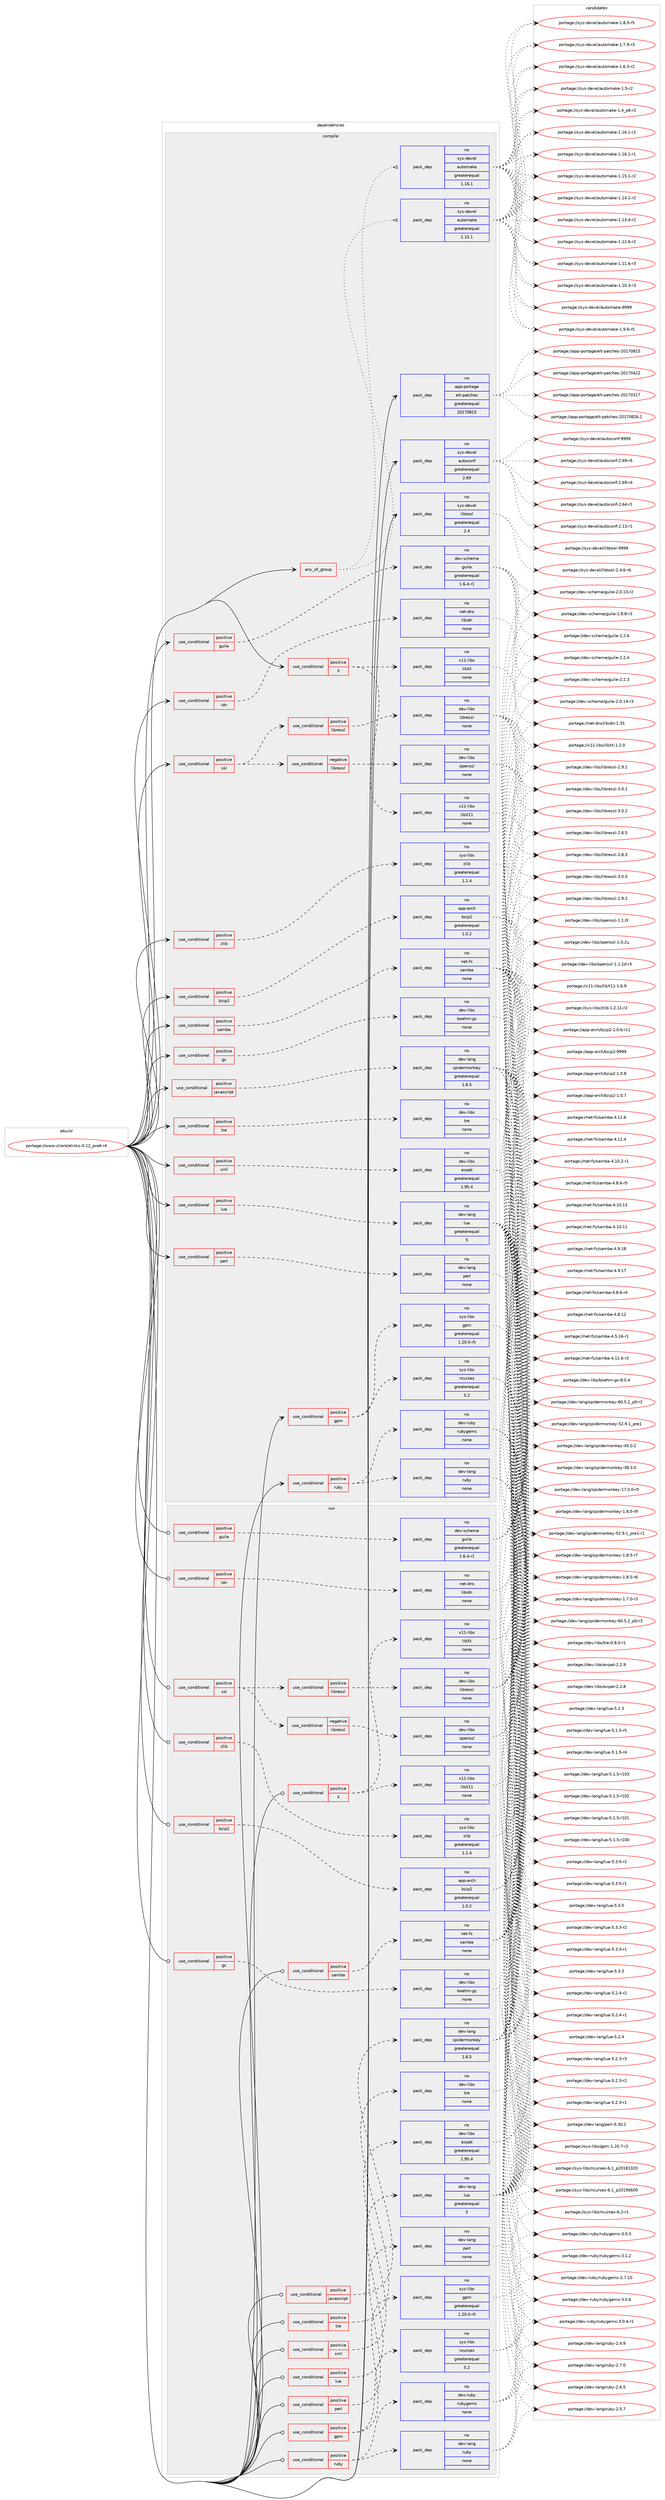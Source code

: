 digraph prolog {

# *************
# Graph options
# *************

newrank=true;
concentrate=true;
compound=true;
graph [rankdir=LR,fontname=Helvetica,fontsize=10,ranksep=1.5];#, ranksep=2.5, nodesep=0.2];
edge  [arrowhead=vee];
node  [fontname=Helvetica,fontsize=10];

# **********
# The ebuild
# **********

subgraph cluster_leftcol {
color=gray;
rank=same;
label=<<i>ebuild</i>>;
id [label="portage://www-client/elinks-0.12_pre6-r4", color=red, width=4, href="../www-client/elinks-0.12_pre6-r4.svg"];
}

# ****************
# The dependencies
# ****************

subgraph cluster_midcol {
color=gray;
label=<<i>dependencies</i>>;
subgraph cluster_compile {
fillcolor="#eeeeee";
style=filled;
label=<<i>compile</i>>;
subgraph any374 {
dependency20755 [label=<<TABLE BORDER="0" CELLBORDER="1" CELLSPACING="0" CELLPADDING="4"><TR><TD CELLPADDING="10">any_of_group</TD></TR></TABLE>>, shape=none, color=red];subgraph pack17159 {
dependency20756 [label=<<TABLE BORDER="0" CELLBORDER="1" CELLSPACING="0" CELLPADDING="4" WIDTH="220"><TR><TD ROWSPAN="6" CELLPADDING="30">pack_dep</TD></TR><TR><TD WIDTH="110">no</TD></TR><TR><TD>sys-devel</TD></TR><TR><TD>automake</TD></TR><TR><TD>greaterequal</TD></TR><TR><TD>1.16.1</TD></TR></TABLE>>, shape=none, color=blue];
}
dependency20755:e -> dependency20756:w [weight=20,style="dotted",arrowhead="oinv"];
subgraph pack17160 {
dependency20757 [label=<<TABLE BORDER="0" CELLBORDER="1" CELLSPACING="0" CELLPADDING="4" WIDTH="220"><TR><TD ROWSPAN="6" CELLPADDING="30">pack_dep</TD></TR><TR><TD WIDTH="110">no</TD></TR><TR><TD>sys-devel</TD></TR><TR><TD>automake</TD></TR><TR><TD>greaterequal</TD></TR><TR><TD>1.15.1</TD></TR></TABLE>>, shape=none, color=blue];
}
dependency20755:e -> dependency20757:w [weight=20,style="dotted",arrowhead="oinv"];
}
id:e -> dependency20755:w [weight=20,style="solid",arrowhead="vee"];
subgraph cond3207 {
dependency20758 [label=<<TABLE BORDER="0" CELLBORDER="1" CELLSPACING="0" CELLPADDING="4"><TR><TD ROWSPAN="3" CELLPADDING="10">use_conditional</TD></TR><TR><TD>positive</TD></TR><TR><TD>X</TD></TR></TABLE>>, shape=none, color=red];
subgraph pack17161 {
dependency20759 [label=<<TABLE BORDER="0" CELLBORDER="1" CELLSPACING="0" CELLPADDING="4" WIDTH="220"><TR><TD ROWSPAN="6" CELLPADDING="30">pack_dep</TD></TR><TR><TD WIDTH="110">no</TD></TR><TR><TD>x11-libs</TD></TR><TR><TD>libX11</TD></TR><TR><TD>none</TD></TR><TR><TD></TD></TR></TABLE>>, shape=none, color=blue];
}
dependency20758:e -> dependency20759:w [weight=20,style="dashed",arrowhead="vee"];
subgraph pack17162 {
dependency20760 [label=<<TABLE BORDER="0" CELLBORDER="1" CELLSPACING="0" CELLPADDING="4" WIDTH="220"><TR><TD ROWSPAN="6" CELLPADDING="30">pack_dep</TD></TR><TR><TD WIDTH="110">no</TD></TR><TR><TD>x11-libs</TD></TR><TR><TD>libXt</TD></TR><TR><TD>none</TD></TR><TR><TD></TD></TR></TABLE>>, shape=none, color=blue];
}
dependency20758:e -> dependency20760:w [weight=20,style="dashed",arrowhead="vee"];
}
id:e -> dependency20758:w [weight=20,style="solid",arrowhead="vee"];
subgraph cond3208 {
dependency20761 [label=<<TABLE BORDER="0" CELLBORDER="1" CELLSPACING="0" CELLPADDING="4"><TR><TD ROWSPAN="3" CELLPADDING="10">use_conditional</TD></TR><TR><TD>positive</TD></TR><TR><TD>bzip2</TD></TR></TABLE>>, shape=none, color=red];
subgraph pack17163 {
dependency20762 [label=<<TABLE BORDER="0" CELLBORDER="1" CELLSPACING="0" CELLPADDING="4" WIDTH="220"><TR><TD ROWSPAN="6" CELLPADDING="30">pack_dep</TD></TR><TR><TD WIDTH="110">no</TD></TR><TR><TD>app-arch</TD></TR><TR><TD>bzip2</TD></TR><TR><TD>greaterequal</TD></TR><TR><TD>1.0.2</TD></TR></TABLE>>, shape=none, color=blue];
}
dependency20761:e -> dependency20762:w [weight=20,style="dashed",arrowhead="vee"];
}
id:e -> dependency20761:w [weight=20,style="solid",arrowhead="vee"];
subgraph cond3209 {
dependency20763 [label=<<TABLE BORDER="0" CELLBORDER="1" CELLSPACING="0" CELLPADDING="4"><TR><TD ROWSPAN="3" CELLPADDING="10">use_conditional</TD></TR><TR><TD>positive</TD></TR><TR><TD>gc</TD></TR></TABLE>>, shape=none, color=red];
subgraph pack17164 {
dependency20764 [label=<<TABLE BORDER="0" CELLBORDER="1" CELLSPACING="0" CELLPADDING="4" WIDTH="220"><TR><TD ROWSPAN="6" CELLPADDING="30">pack_dep</TD></TR><TR><TD WIDTH="110">no</TD></TR><TR><TD>dev-libs</TD></TR><TR><TD>boehm-gc</TD></TR><TR><TD>none</TD></TR><TR><TD></TD></TR></TABLE>>, shape=none, color=blue];
}
dependency20763:e -> dependency20764:w [weight=20,style="dashed",arrowhead="vee"];
}
id:e -> dependency20763:w [weight=20,style="solid",arrowhead="vee"];
subgraph cond3210 {
dependency20765 [label=<<TABLE BORDER="0" CELLBORDER="1" CELLSPACING="0" CELLPADDING="4"><TR><TD ROWSPAN="3" CELLPADDING="10">use_conditional</TD></TR><TR><TD>positive</TD></TR><TR><TD>gpm</TD></TR></TABLE>>, shape=none, color=red];
subgraph pack17165 {
dependency20766 [label=<<TABLE BORDER="0" CELLBORDER="1" CELLSPACING="0" CELLPADDING="4" WIDTH="220"><TR><TD ROWSPAN="6" CELLPADDING="30">pack_dep</TD></TR><TR><TD WIDTH="110">no</TD></TR><TR><TD>sys-libs</TD></TR><TR><TD>ncurses</TD></TR><TR><TD>greaterequal</TD></TR><TR><TD>5.2</TD></TR></TABLE>>, shape=none, color=blue];
}
dependency20765:e -> dependency20766:w [weight=20,style="dashed",arrowhead="vee"];
subgraph pack17166 {
dependency20767 [label=<<TABLE BORDER="0" CELLBORDER="1" CELLSPACING="0" CELLPADDING="4" WIDTH="220"><TR><TD ROWSPAN="6" CELLPADDING="30">pack_dep</TD></TR><TR><TD WIDTH="110">no</TD></TR><TR><TD>sys-libs</TD></TR><TR><TD>gpm</TD></TR><TR><TD>greaterequal</TD></TR><TR><TD>1.20.0-r5</TD></TR></TABLE>>, shape=none, color=blue];
}
dependency20765:e -> dependency20767:w [weight=20,style="dashed",arrowhead="vee"];
}
id:e -> dependency20765:w [weight=20,style="solid",arrowhead="vee"];
subgraph cond3211 {
dependency20768 [label=<<TABLE BORDER="0" CELLBORDER="1" CELLSPACING="0" CELLPADDING="4"><TR><TD ROWSPAN="3" CELLPADDING="10">use_conditional</TD></TR><TR><TD>positive</TD></TR><TR><TD>guile</TD></TR></TABLE>>, shape=none, color=red];
subgraph pack17167 {
dependency20769 [label=<<TABLE BORDER="0" CELLBORDER="1" CELLSPACING="0" CELLPADDING="4" WIDTH="220"><TR><TD ROWSPAN="6" CELLPADDING="30">pack_dep</TD></TR><TR><TD WIDTH="110">no</TD></TR><TR><TD>dev-scheme</TD></TR><TR><TD>guile</TD></TR><TR><TD>greaterequal</TD></TR><TR><TD>1.6.4-r1</TD></TR></TABLE>>, shape=none, color=blue];
}
dependency20768:e -> dependency20769:w [weight=20,style="dashed",arrowhead="vee"];
}
id:e -> dependency20768:w [weight=20,style="solid",arrowhead="vee"];
subgraph cond3212 {
dependency20770 [label=<<TABLE BORDER="0" CELLBORDER="1" CELLSPACING="0" CELLPADDING="4"><TR><TD ROWSPAN="3" CELLPADDING="10">use_conditional</TD></TR><TR><TD>positive</TD></TR><TR><TD>idn</TD></TR></TABLE>>, shape=none, color=red];
subgraph pack17168 {
dependency20771 [label=<<TABLE BORDER="0" CELLBORDER="1" CELLSPACING="0" CELLPADDING="4" WIDTH="220"><TR><TD ROWSPAN="6" CELLPADDING="30">pack_dep</TD></TR><TR><TD WIDTH="110">no</TD></TR><TR><TD>net-dns</TD></TR><TR><TD>libidn</TD></TR><TR><TD>none</TD></TR><TR><TD></TD></TR></TABLE>>, shape=none, color=blue];
}
dependency20770:e -> dependency20771:w [weight=20,style="dashed",arrowhead="vee"];
}
id:e -> dependency20770:w [weight=20,style="solid",arrowhead="vee"];
subgraph cond3213 {
dependency20772 [label=<<TABLE BORDER="0" CELLBORDER="1" CELLSPACING="0" CELLPADDING="4"><TR><TD ROWSPAN="3" CELLPADDING="10">use_conditional</TD></TR><TR><TD>positive</TD></TR><TR><TD>javascript</TD></TR></TABLE>>, shape=none, color=red];
subgraph pack17169 {
dependency20773 [label=<<TABLE BORDER="0" CELLBORDER="1" CELLSPACING="0" CELLPADDING="4" WIDTH="220"><TR><TD ROWSPAN="6" CELLPADDING="30">pack_dep</TD></TR><TR><TD WIDTH="110">no</TD></TR><TR><TD>dev-lang</TD></TR><TR><TD>spidermonkey</TD></TR><TR><TD>greaterequal</TD></TR><TR><TD>1.8.5</TD></TR></TABLE>>, shape=none, color=blue];
}
dependency20772:e -> dependency20773:w [weight=20,style="dashed",arrowhead="vee"];
}
id:e -> dependency20772:w [weight=20,style="solid",arrowhead="vee"];
subgraph cond3214 {
dependency20774 [label=<<TABLE BORDER="0" CELLBORDER="1" CELLSPACING="0" CELLPADDING="4"><TR><TD ROWSPAN="3" CELLPADDING="10">use_conditional</TD></TR><TR><TD>positive</TD></TR><TR><TD>lua</TD></TR></TABLE>>, shape=none, color=red];
subgraph pack17170 {
dependency20775 [label=<<TABLE BORDER="0" CELLBORDER="1" CELLSPACING="0" CELLPADDING="4" WIDTH="220"><TR><TD ROWSPAN="6" CELLPADDING="30">pack_dep</TD></TR><TR><TD WIDTH="110">no</TD></TR><TR><TD>dev-lang</TD></TR><TR><TD>lua</TD></TR><TR><TD>greaterequal</TD></TR><TR><TD>5</TD></TR></TABLE>>, shape=none, color=blue];
}
dependency20774:e -> dependency20775:w [weight=20,style="dashed",arrowhead="vee"];
}
id:e -> dependency20774:w [weight=20,style="solid",arrowhead="vee"];
subgraph cond3215 {
dependency20776 [label=<<TABLE BORDER="0" CELLBORDER="1" CELLSPACING="0" CELLPADDING="4"><TR><TD ROWSPAN="3" CELLPADDING="10">use_conditional</TD></TR><TR><TD>positive</TD></TR><TR><TD>perl</TD></TR></TABLE>>, shape=none, color=red];
subgraph pack17171 {
dependency20777 [label=<<TABLE BORDER="0" CELLBORDER="1" CELLSPACING="0" CELLPADDING="4" WIDTH="220"><TR><TD ROWSPAN="6" CELLPADDING="30">pack_dep</TD></TR><TR><TD WIDTH="110">no</TD></TR><TR><TD>dev-lang</TD></TR><TR><TD>perl</TD></TR><TR><TD>none</TD></TR><TR><TD></TD></TR></TABLE>>, shape=none, color=blue];
}
dependency20776:e -> dependency20777:w [weight=20,style="dashed",arrowhead="vee"];
}
id:e -> dependency20776:w [weight=20,style="solid",arrowhead="vee"];
subgraph cond3216 {
dependency20778 [label=<<TABLE BORDER="0" CELLBORDER="1" CELLSPACING="0" CELLPADDING="4"><TR><TD ROWSPAN="3" CELLPADDING="10">use_conditional</TD></TR><TR><TD>positive</TD></TR><TR><TD>ruby</TD></TR></TABLE>>, shape=none, color=red];
subgraph pack17172 {
dependency20779 [label=<<TABLE BORDER="0" CELLBORDER="1" CELLSPACING="0" CELLPADDING="4" WIDTH="220"><TR><TD ROWSPAN="6" CELLPADDING="30">pack_dep</TD></TR><TR><TD WIDTH="110">no</TD></TR><TR><TD>dev-lang</TD></TR><TR><TD>ruby</TD></TR><TR><TD>none</TD></TR><TR><TD></TD></TR></TABLE>>, shape=none, color=blue];
}
dependency20778:e -> dependency20779:w [weight=20,style="dashed",arrowhead="vee"];
subgraph pack17173 {
dependency20780 [label=<<TABLE BORDER="0" CELLBORDER="1" CELLSPACING="0" CELLPADDING="4" WIDTH="220"><TR><TD ROWSPAN="6" CELLPADDING="30">pack_dep</TD></TR><TR><TD WIDTH="110">no</TD></TR><TR><TD>dev-ruby</TD></TR><TR><TD>rubygems</TD></TR><TR><TD>none</TD></TR><TR><TD></TD></TR></TABLE>>, shape=none, color=blue];
}
dependency20778:e -> dependency20780:w [weight=20,style="dashed",arrowhead="vee"];
}
id:e -> dependency20778:w [weight=20,style="solid",arrowhead="vee"];
subgraph cond3217 {
dependency20781 [label=<<TABLE BORDER="0" CELLBORDER="1" CELLSPACING="0" CELLPADDING="4"><TR><TD ROWSPAN="3" CELLPADDING="10">use_conditional</TD></TR><TR><TD>positive</TD></TR><TR><TD>samba</TD></TR></TABLE>>, shape=none, color=red];
subgraph pack17174 {
dependency20782 [label=<<TABLE BORDER="0" CELLBORDER="1" CELLSPACING="0" CELLPADDING="4" WIDTH="220"><TR><TD ROWSPAN="6" CELLPADDING="30">pack_dep</TD></TR><TR><TD WIDTH="110">no</TD></TR><TR><TD>net-fs</TD></TR><TR><TD>samba</TD></TR><TR><TD>none</TD></TR><TR><TD></TD></TR></TABLE>>, shape=none, color=blue];
}
dependency20781:e -> dependency20782:w [weight=20,style="dashed",arrowhead="vee"];
}
id:e -> dependency20781:w [weight=20,style="solid",arrowhead="vee"];
subgraph cond3218 {
dependency20783 [label=<<TABLE BORDER="0" CELLBORDER="1" CELLSPACING="0" CELLPADDING="4"><TR><TD ROWSPAN="3" CELLPADDING="10">use_conditional</TD></TR><TR><TD>positive</TD></TR><TR><TD>ssl</TD></TR></TABLE>>, shape=none, color=red];
subgraph cond3219 {
dependency20784 [label=<<TABLE BORDER="0" CELLBORDER="1" CELLSPACING="0" CELLPADDING="4"><TR><TD ROWSPAN="3" CELLPADDING="10">use_conditional</TD></TR><TR><TD>negative</TD></TR><TR><TD>libressl</TD></TR></TABLE>>, shape=none, color=red];
subgraph pack17175 {
dependency20785 [label=<<TABLE BORDER="0" CELLBORDER="1" CELLSPACING="0" CELLPADDING="4" WIDTH="220"><TR><TD ROWSPAN="6" CELLPADDING="30">pack_dep</TD></TR><TR><TD WIDTH="110">no</TD></TR><TR><TD>dev-libs</TD></TR><TR><TD>openssl</TD></TR><TR><TD>none</TD></TR><TR><TD></TD></TR></TABLE>>, shape=none, color=blue];
}
dependency20784:e -> dependency20785:w [weight=20,style="dashed",arrowhead="vee"];
}
dependency20783:e -> dependency20784:w [weight=20,style="dashed",arrowhead="vee"];
subgraph cond3220 {
dependency20786 [label=<<TABLE BORDER="0" CELLBORDER="1" CELLSPACING="0" CELLPADDING="4"><TR><TD ROWSPAN="3" CELLPADDING="10">use_conditional</TD></TR><TR><TD>positive</TD></TR><TR><TD>libressl</TD></TR></TABLE>>, shape=none, color=red];
subgraph pack17176 {
dependency20787 [label=<<TABLE BORDER="0" CELLBORDER="1" CELLSPACING="0" CELLPADDING="4" WIDTH="220"><TR><TD ROWSPAN="6" CELLPADDING="30">pack_dep</TD></TR><TR><TD WIDTH="110">no</TD></TR><TR><TD>dev-libs</TD></TR><TR><TD>libressl</TD></TR><TR><TD>none</TD></TR><TR><TD></TD></TR></TABLE>>, shape=none, color=blue];
}
dependency20786:e -> dependency20787:w [weight=20,style="dashed",arrowhead="vee"];
}
dependency20783:e -> dependency20786:w [weight=20,style="dashed",arrowhead="vee"];
}
id:e -> dependency20783:w [weight=20,style="solid",arrowhead="vee"];
subgraph cond3221 {
dependency20788 [label=<<TABLE BORDER="0" CELLBORDER="1" CELLSPACING="0" CELLPADDING="4"><TR><TD ROWSPAN="3" CELLPADDING="10">use_conditional</TD></TR><TR><TD>positive</TD></TR><TR><TD>tre</TD></TR></TABLE>>, shape=none, color=red];
subgraph pack17177 {
dependency20789 [label=<<TABLE BORDER="0" CELLBORDER="1" CELLSPACING="0" CELLPADDING="4" WIDTH="220"><TR><TD ROWSPAN="6" CELLPADDING="30">pack_dep</TD></TR><TR><TD WIDTH="110">no</TD></TR><TR><TD>dev-libs</TD></TR><TR><TD>tre</TD></TR><TR><TD>none</TD></TR><TR><TD></TD></TR></TABLE>>, shape=none, color=blue];
}
dependency20788:e -> dependency20789:w [weight=20,style="dashed",arrowhead="vee"];
}
id:e -> dependency20788:w [weight=20,style="solid",arrowhead="vee"];
subgraph cond3222 {
dependency20790 [label=<<TABLE BORDER="0" CELLBORDER="1" CELLSPACING="0" CELLPADDING="4"><TR><TD ROWSPAN="3" CELLPADDING="10">use_conditional</TD></TR><TR><TD>positive</TD></TR><TR><TD>xml</TD></TR></TABLE>>, shape=none, color=red];
subgraph pack17178 {
dependency20791 [label=<<TABLE BORDER="0" CELLBORDER="1" CELLSPACING="0" CELLPADDING="4" WIDTH="220"><TR><TD ROWSPAN="6" CELLPADDING="30">pack_dep</TD></TR><TR><TD WIDTH="110">no</TD></TR><TR><TD>dev-libs</TD></TR><TR><TD>expat</TD></TR><TR><TD>greaterequal</TD></TR><TR><TD>1.95.4</TD></TR></TABLE>>, shape=none, color=blue];
}
dependency20790:e -> dependency20791:w [weight=20,style="dashed",arrowhead="vee"];
}
id:e -> dependency20790:w [weight=20,style="solid",arrowhead="vee"];
subgraph cond3223 {
dependency20792 [label=<<TABLE BORDER="0" CELLBORDER="1" CELLSPACING="0" CELLPADDING="4"><TR><TD ROWSPAN="3" CELLPADDING="10">use_conditional</TD></TR><TR><TD>positive</TD></TR><TR><TD>zlib</TD></TR></TABLE>>, shape=none, color=red];
subgraph pack17179 {
dependency20793 [label=<<TABLE BORDER="0" CELLBORDER="1" CELLSPACING="0" CELLPADDING="4" WIDTH="220"><TR><TD ROWSPAN="6" CELLPADDING="30">pack_dep</TD></TR><TR><TD WIDTH="110">no</TD></TR><TR><TD>sys-libs</TD></TR><TR><TD>zlib</TD></TR><TR><TD>greaterequal</TD></TR><TR><TD>1.1.4</TD></TR></TABLE>>, shape=none, color=blue];
}
dependency20792:e -> dependency20793:w [weight=20,style="dashed",arrowhead="vee"];
}
id:e -> dependency20792:w [weight=20,style="solid",arrowhead="vee"];
subgraph pack17180 {
dependency20794 [label=<<TABLE BORDER="0" CELLBORDER="1" CELLSPACING="0" CELLPADDING="4" WIDTH="220"><TR><TD ROWSPAN="6" CELLPADDING="30">pack_dep</TD></TR><TR><TD WIDTH="110">no</TD></TR><TR><TD>app-portage</TD></TR><TR><TD>elt-patches</TD></TR><TR><TD>greaterequal</TD></TR><TR><TD>20170815</TD></TR></TABLE>>, shape=none, color=blue];
}
id:e -> dependency20794:w [weight=20,style="solid",arrowhead="vee"];
subgraph pack17181 {
dependency20795 [label=<<TABLE BORDER="0" CELLBORDER="1" CELLSPACING="0" CELLPADDING="4" WIDTH="220"><TR><TD ROWSPAN="6" CELLPADDING="30">pack_dep</TD></TR><TR><TD WIDTH="110">no</TD></TR><TR><TD>sys-devel</TD></TR><TR><TD>autoconf</TD></TR><TR><TD>greaterequal</TD></TR><TR><TD>2.69</TD></TR></TABLE>>, shape=none, color=blue];
}
id:e -> dependency20795:w [weight=20,style="solid",arrowhead="vee"];
subgraph pack17182 {
dependency20796 [label=<<TABLE BORDER="0" CELLBORDER="1" CELLSPACING="0" CELLPADDING="4" WIDTH="220"><TR><TD ROWSPAN="6" CELLPADDING="30">pack_dep</TD></TR><TR><TD WIDTH="110">no</TD></TR><TR><TD>sys-devel</TD></TR><TR><TD>libtool</TD></TR><TR><TD>greaterequal</TD></TR><TR><TD>2.4</TD></TR></TABLE>>, shape=none, color=blue];
}
id:e -> dependency20796:w [weight=20,style="solid",arrowhead="vee"];
}
subgraph cluster_compileandrun {
fillcolor="#eeeeee";
style=filled;
label=<<i>compile and run</i>>;
}
subgraph cluster_run {
fillcolor="#eeeeee";
style=filled;
label=<<i>run</i>>;
subgraph cond3224 {
dependency20797 [label=<<TABLE BORDER="0" CELLBORDER="1" CELLSPACING="0" CELLPADDING="4"><TR><TD ROWSPAN="3" CELLPADDING="10">use_conditional</TD></TR><TR><TD>positive</TD></TR><TR><TD>X</TD></TR></TABLE>>, shape=none, color=red];
subgraph pack17183 {
dependency20798 [label=<<TABLE BORDER="0" CELLBORDER="1" CELLSPACING="0" CELLPADDING="4" WIDTH="220"><TR><TD ROWSPAN="6" CELLPADDING="30">pack_dep</TD></TR><TR><TD WIDTH="110">no</TD></TR><TR><TD>x11-libs</TD></TR><TR><TD>libX11</TD></TR><TR><TD>none</TD></TR><TR><TD></TD></TR></TABLE>>, shape=none, color=blue];
}
dependency20797:e -> dependency20798:w [weight=20,style="dashed",arrowhead="vee"];
subgraph pack17184 {
dependency20799 [label=<<TABLE BORDER="0" CELLBORDER="1" CELLSPACING="0" CELLPADDING="4" WIDTH="220"><TR><TD ROWSPAN="6" CELLPADDING="30">pack_dep</TD></TR><TR><TD WIDTH="110">no</TD></TR><TR><TD>x11-libs</TD></TR><TR><TD>libXt</TD></TR><TR><TD>none</TD></TR><TR><TD></TD></TR></TABLE>>, shape=none, color=blue];
}
dependency20797:e -> dependency20799:w [weight=20,style="dashed",arrowhead="vee"];
}
id:e -> dependency20797:w [weight=20,style="solid",arrowhead="odot"];
subgraph cond3225 {
dependency20800 [label=<<TABLE BORDER="0" CELLBORDER="1" CELLSPACING="0" CELLPADDING="4"><TR><TD ROWSPAN="3" CELLPADDING="10">use_conditional</TD></TR><TR><TD>positive</TD></TR><TR><TD>bzip2</TD></TR></TABLE>>, shape=none, color=red];
subgraph pack17185 {
dependency20801 [label=<<TABLE BORDER="0" CELLBORDER="1" CELLSPACING="0" CELLPADDING="4" WIDTH="220"><TR><TD ROWSPAN="6" CELLPADDING="30">pack_dep</TD></TR><TR><TD WIDTH="110">no</TD></TR><TR><TD>app-arch</TD></TR><TR><TD>bzip2</TD></TR><TR><TD>greaterequal</TD></TR><TR><TD>1.0.2</TD></TR></TABLE>>, shape=none, color=blue];
}
dependency20800:e -> dependency20801:w [weight=20,style="dashed",arrowhead="vee"];
}
id:e -> dependency20800:w [weight=20,style="solid",arrowhead="odot"];
subgraph cond3226 {
dependency20802 [label=<<TABLE BORDER="0" CELLBORDER="1" CELLSPACING="0" CELLPADDING="4"><TR><TD ROWSPAN="3" CELLPADDING="10">use_conditional</TD></TR><TR><TD>positive</TD></TR><TR><TD>gc</TD></TR></TABLE>>, shape=none, color=red];
subgraph pack17186 {
dependency20803 [label=<<TABLE BORDER="0" CELLBORDER="1" CELLSPACING="0" CELLPADDING="4" WIDTH="220"><TR><TD ROWSPAN="6" CELLPADDING="30">pack_dep</TD></TR><TR><TD WIDTH="110">no</TD></TR><TR><TD>dev-libs</TD></TR><TR><TD>boehm-gc</TD></TR><TR><TD>none</TD></TR><TR><TD></TD></TR></TABLE>>, shape=none, color=blue];
}
dependency20802:e -> dependency20803:w [weight=20,style="dashed",arrowhead="vee"];
}
id:e -> dependency20802:w [weight=20,style="solid",arrowhead="odot"];
subgraph cond3227 {
dependency20804 [label=<<TABLE BORDER="0" CELLBORDER="1" CELLSPACING="0" CELLPADDING="4"><TR><TD ROWSPAN="3" CELLPADDING="10">use_conditional</TD></TR><TR><TD>positive</TD></TR><TR><TD>gpm</TD></TR></TABLE>>, shape=none, color=red];
subgraph pack17187 {
dependency20805 [label=<<TABLE BORDER="0" CELLBORDER="1" CELLSPACING="0" CELLPADDING="4" WIDTH="220"><TR><TD ROWSPAN="6" CELLPADDING="30">pack_dep</TD></TR><TR><TD WIDTH="110">no</TD></TR><TR><TD>sys-libs</TD></TR><TR><TD>ncurses</TD></TR><TR><TD>greaterequal</TD></TR><TR><TD>5.2</TD></TR></TABLE>>, shape=none, color=blue];
}
dependency20804:e -> dependency20805:w [weight=20,style="dashed",arrowhead="vee"];
subgraph pack17188 {
dependency20806 [label=<<TABLE BORDER="0" CELLBORDER="1" CELLSPACING="0" CELLPADDING="4" WIDTH="220"><TR><TD ROWSPAN="6" CELLPADDING="30">pack_dep</TD></TR><TR><TD WIDTH="110">no</TD></TR><TR><TD>sys-libs</TD></TR><TR><TD>gpm</TD></TR><TR><TD>greaterequal</TD></TR><TR><TD>1.20.0-r5</TD></TR></TABLE>>, shape=none, color=blue];
}
dependency20804:e -> dependency20806:w [weight=20,style="dashed",arrowhead="vee"];
}
id:e -> dependency20804:w [weight=20,style="solid",arrowhead="odot"];
subgraph cond3228 {
dependency20807 [label=<<TABLE BORDER="0" CELLBORDER="1" CELLSPACING="0" CELLPADDING="4"><TR><TD ROWSPAN="3" CELLPADDING="10">use_conditional</TD></TR><TR><TD>positive</TD></TR><TR><TD>guile</TD></TR></TABLE>>, shape=none, color=red];
subgraph pack17189 {
dependency20808 [label=<<TABLE BORDER="0" CELLBORDER="1" CELLSPACING="0" CELLPADDING="4" WIDTH="220"><TR><TD ROWSPAN="6" CELLPADDING="30">pack_dep</TD></TR><TR><TD WIDTH="110">no</TD></TR><TR><TD>dev-scheme</TD></TR><TR><TD>guile</TD></TR><TR><TD>greaterequal</TD></TR><TR><TD>1.6.4-r1</TD></TR></TABLE>>, shape=none, color=blue];
}
dependency20807:e -> dependency20808:w [weight=20,style="dashed",arrowhead="vee"];
}
id:e -> dependency20807:w [weight=20,style="solid",arrowhead="odot"];
subgraph cond3229 {
dependency20809 [label=<<TABLE BORDER="0" CELLBORDER="1" CELLSPACING="0" CELLPADDING="4"><TR><TD ROWSPAN="3" CELLPADDING="10">use_conditional</TD></TR><TR><TD>positive</TD></TR><TR><TD>idn</TD></TR></TABLE>>, shape=none, color=red];
subgraph pack17190 {
dependency20810 [label=<<TABLE BORDER="0" CELLBORDER="1" CELLSPACING="0" CELLPADDING="4" WIDTH="220"><TR><TD ROWSPAN="6" CELLPADDING="30">pack_dep</TD></TR><TR><TD WIDTH="110">no</TD></TR><TR><TD>net-dns</TD></TR><TR><TD>libidn</TD></TR><TR><TD>none</TD></TR><TR><TD></TD></TR></TABLE>>, shape=none, color=blue];
}
dependency20809:e -> dependency20810:w [weight=20,style="dashed",arrowhead="vee"];
}
id:e -> dependency20809:w [weight=20,style="solid",arrowhead="odot"];
subgraph cond3230 {
dependency20811 [label=<<TABLE BORDER="0" CELLBORDER="1" CELLSPACING="0" CELLPADDING="4"><TR><TD ROWSPAN="3" CELLPADDING="10">use_conditional</TD></TR><TR><TD>positive</TD></TR><TR><TD>javascript</TD></TR></TABLE>>, shape=none, color=red];
subgraph pack17191 {
dependency20812 [label=<<TABLE BORDER="0" CELLBORDER="1" CELLSPACING="0" CELLPADDING="4" WIDTH="220"><TR><TD ROWSPAN="6" CELLPADDING="30">pack_dep</TD></TR><TR><TD WIDTH="110">no</TD></TR><TR><TD>dev-lang</TD></TR><TR><TD>spidermonkey</TD></TR><TR><TD>greaterequal</TD></TR><TR><TD>1.8.5</TD></TR></TABLE>>, shape=none, color=blue];
}
dependency20811:e -> dependency20812:w [weight=20,style="dashed",arrowhead="vee"];
}
id:e -> dependency20811:w [weight=20,style="solid",arrowhead="odot"];
subgraph cond3231 {
dependency20813 [label=<<TABLE BORDER="0" CELLBORDER="1" CELLSPACING="0" CELLPADDING="4"><TR><TD ROWSPAN="3" CELLPADDING="10">use_conditional</TD></TR><TR><TD>positive</TD></TR><TR><TD>lua</TD></TR></TABLE>>, shape=none, color=red];
subgraph pack17192 {
dependency20814 [label=<<TABLE BORDER="0" CELLBORDER="1" CELLSPACING="0" CELLPADDING="4" WIDTH="220"><TR><TD ROWSPAN="6" CELLPADDING="30">pack_dep</TD></TR><TR><TD WIDTH="110">no</TD></TR><TR><TD>dev-lang</TD></TR><TR><TD>lua</TD></TR><TR><TD>greaterequal</TD></TR><TR><TD>5</TD></TR></TABLE>>, shape=none, color=blue];
}
dependency20813:e -> dependency20814:w [weight=20,style="dashed",arrowhead="vee"];
}
id:e -> dependency20813:w [weight=20,style="solid",arrowhead="odot"];
subgraph cond3232 {
dependency20815 [label=<<TABLE BORDER="0" CELLBORDER="1" CELLSPACING="0" CELLPADDING="4"><TR><TD ROWSPAN="3" CELLPADDING="10">use_conditional</TD></TR><TR><TD>positive</TD></TR><TR><TD>perl</TD></TR></TABLE>>, shape=none, color=red];
subgraph pack17193 {
dependency20816 [label=<<TABLE BORDER="0" CELLBORDER="1" CELLSPACING="0" CELLPADDING="4" WIDTH="220"><TR><TD ROWSPAN="6" CELLPADDING="30">pack_dep</TD></TR><TR><TD WIDTH="110">no</TD></TR><TR><TD>dev-lang</TD></TR><TR><TD>perl</TD></TR><TR><TD>none</TD></TR><TR><TD></TD></TR></TABLE>>, shape=none, color=blue];
}
dependency20815:e -> dependency20816:w [weight=20,style="dashed",arrowhead="vee"];
}
id:e -> dependency20815:w [weight=20,style="solid",arrowhead="odot"];
subgraph cond3233 {
dependency20817 [label=<<TABLE BORDER="0" CELLBORDER="1" CELLSPACING="0" CELLPADDING="4"><TR><TD ROWSPAN="3" CELLPADDING="10">use_conditional</TD></TR><TR><TD>positive</TD></TR><TR><TD>ruby</TD></TR></TABLE>>, shape=none, color=red];
subgraph pack17194 {
dependency20818 [label=<<TABLE BORDER="0" CELLBORDER="1" CELLSPACING="0" CELLPADDING="4" WIDTH="220"><TR><TD ROWSPAN="6" CELLPADDING="30">pack_dep</TD></TR><TR><TD WIDTH="110">no</TD></TR><TR><TD>dev-lang</TD></TR><TR><TD>ruby</TD></TR><TR><TD>none</TD></TR><TR><TD></TD></TR></TABLE>>, shape=none, color=blue];
}
dependency20817:e -> dependency20818:w [weight=20,style="dashed",arrowhead="vee"];
subgraph pack17195 {
dependency20819 [label=<<TABLE BORDER="0" CELLBORDER="1" CELLSPACING="0" CELLPADDING="4" WIDTH="220"><TR><TD ROWSPAN="6" CELLPADDING="30">pack_dep</TD></TR><TR><TD WIDTH="110">no</TD></TR><TR><TD>dev-ruby</TD></TR><TR><TD>rubygems</TD></TR><TR><TD>none</TD></TR><TR><TD></TD></TR></TABLE>>, shape=none, color=blue];
}
dependency20817:e -> dependency20819:w [weight=20,style="dashed",arrowhead="vee"];
}
id:e -> dependency20817:w [weight=20,style="solid",arrowhead="odot"];
subgraph cond3234 {
dependency20820 [label=<<TABLE BORDER="0" CELLBORDER="1" CELLSPACING="0" CELLPADDING="4"><TR><TD ROWSPAN="3" CELLPADDING="10">use_conditional</TD></TR><TR><TD>positive</TD></TR><TR><TD>samba</TD></TR></TABLE>>, shape=none, color=red];
subgraph pack17196 {
dependency20821 [label=<<TABLE BORDER="0" CELLBORDER="1" CELLSPACING="0" CELLPADDING="4" WIDTH="220"><TR><TD ROWSPAN="6" CELLPADDING="30">pack_dep</TD></TR><TR><TD WIDTH="110">no</TD></TR><TR><TD>net-fs</TD></TR><TR><TD>samba</TD></TR><TR><TD>none</TD></TR><TR><TD></TD></TR></TABLE>>, shape=none, color=blue];
}
dependency20820:e -> dependency20821:w [weight=20,style="dashed",arrowhead="vee"];
}
id:e -> dependency20820:w [weight=20,style="solid",arrowhead="odot"];
subgraph cond3235 {
dependency20822 [label=<<TABLE BORDER="0" CELLBORDER="1" CELLSPACING="0" CELLPADDING="4"><TR><TD ROWSPAN="3" CELLPADDING="10">use_conditional</TD></TR><TR><TD>positive</TD></TR><TR><TD>ssl</TD></TR></TABLE>>, shape=none, color=red];
subgraph cond3236 {
dependency20823 [label=<<TABLE BORDER="0" CELLBORDER="1" CELLSPACING="0" CELLPADDING="4"><TR><TD ROWSPAN="3" CELLPADDING="10">use_conditional</TD></TR><TR><TD>negative</TD></TR><TR><TD>libressl</TD></TR></TABLE>>, shape=none, color=red];
subgraph pack17197 {
dependency20824 [label=<<TABLE BORDER="0" CELLBORDER="1" CELLSPACING="0" CELLPADDING="4" WIDTH="220"><TR><TD ROWSPAN="6" CELLPADDING="30">pack_dep</TD></TR><TR><TD WIDTH="110">no</TD></TR><TR><TD>dev-libs</TD></TR><TR><TD>openssl</TD></TR><TR><TD>none</TD></TR><TR><TD></TD></TR></TABLE>>, shape=none, color=blue];
}
dependency20823:e -> dependency20824:w [weight=20,style="dashed",arrowhead="vee"];
}
dependency20822:e -> dependency20823:w [weight=20,style="dashed",arrowhead="vee"];
subgraph cond3237 {
dependency20825 [label=<<TABLE BORDER="0" CELLBORDER="1" CELLSPACING="0" CELLPADDING="4"><TR><TD ROWSPAN="3" CELLPADDING="10">use_conditional</TD></TR><TR><TD>positive</TD></TR><TR><TD>libressl</TD></TR></TABLE>>, shape=none, color=red];
subgraph pack17198 {
dependency20826 [label=<<TABLE BORDER="0" CELLBORDER="1" CELLSPACING="0" CELLPADDING="4" WIDTH="220"><TR><TD ROWSPAN="6" CELLPADDING="30">pack_dep</TD></TR><TR><TD WIDTH="110">no</TD></TR><TR><TD>dev-libs</TD></TR><TR><TD>libressl</TD></TR><TR><TD>none</TD></TR><TR><TD></TD></TR></TABLE>>, shape=none, color=blue];
}
dependency20825:e -> dependency20826:w [weight=20,style="dashed",arrowhead="vee"];
}
dependency20822:e -> dependency20825:w [weight=20,style="dashed",arrowhead="vee"];
}
id:e -> dependency20822:w [weight=20,style="solid",arrowhead="odot"];
subgraph cond3238 {
dependency20827 [label=<<TABLE BORDER="0" CELLBORDER="1" CELLSPACING="0" CELLPADDING="4"><TR><TD ROWSPAN="3" CELLPADDING="10">use_conditional</TD></TR><TR><TD>positive</TD></TR><TR><TD>tre</TD></TR></TABLE>>, shape=none, color=red];
subgraph pack17199 {
dependency20828 [label=<<TABLE BORDER="0" CELLBORDER="1" CELLSPACING="0" CELLPADDING="4" WIDTH="220"><TR><TD ROWSPAN="6" CELLPADDING="30">pack_dep</TD></TR><TR><TD WIDTH="110">no</TD></TR><TR><TD>dev-libs</TD></TR><TR><TD>tre</TD></TR><TR><TD>none</TD></TR><TR><TD></TD></TR></TABLE>>, shape=none, color=blue];
}
dependency20827:e -> dependency20828:w [weight=20,style="dashed",arrowhead="vee"];
}
id:e -> dependency20827:w [weight=20,style="solid",arrowhead="odot"];
subgraph cond3239 {
dependency20829 [label=<<TABLE BORDER="0" CELLBORDER="1" CELLSPACING="0" CELLPADDING="4"><TR><TD ROWSPAN="3" CELLPADDING="10">use_conditional</TD></TR><TR><TD>positive</TD></TR><TR><TD>xml</TD></TR></TABLE>>, shape=none, color=red];
subgraph pack17200 {
dependency20830 [label=<<TABLE BORDER="0" CELLBORDER="1" CELLSPACING="0" CELLPADDING="4" WIDTH="220"><TR><TD ROWSPAN="6" CELLPADDING="30">pack_dep</TD></TR><TR><TD WIDTH="110">no</TD></TR><TR><TD>dev-libs</TD></TR><TR><TD>expat</TD></TR><TR><TD>greaterequal</TD></TR><TR><TD>1.95.4</TD></TR></TABLE>>, shape=none, color=blue];
}
dependency20829:e -> dependency20830:w [weight=20,style="dashed",arrowhead="vee"];
}
id:e -> dependency20829:w [weight=20,style="solid",arrowhead="odot"];
subgraph cond3240 {
dependency20831 [label=<<TABLE BORDER="0" CELLBORDER="1" CELLSPACING="0" CELLPADDING="4"><TR><TD ROWSPAN="3" CELLPADDING="10">use_conditional</TD></TR><TR><TD>positive</TD></TR><TR><TD>zlib</TD></TR></TABLE>>, shape=none, color=red];
subgraph pack17201 {
dependency20832 [label=<<TABLE BORDER="0" CELLBORDER="1" CELLSPACING="0" CELLPADDING="4" WIDTH="220"><TR><TD ROWSPAN="6" CELLPADDING="30">pack_dep</TD></TR><TR><TD WIDTH="110">no</TD></TR><TR><TD>sys-libs</TD></TR><TR><TD>zlib</TD></TR><TR><TD>greaterequal</TD></TR><TR><TD>1.1.4</TD></TR></TABLE>>, shape=none, color=blue];
}
dependency20831:e -> dependency20832:w [weight=20,style="dashed",arrowhead="vee"];
}
id:e -> dependency20831:w [weight=20,style="solid",arrowhead="odot"];
}
}

# **************
# The candidates
# **************

subgraph cluster_choices {
rank=same;
color=gray;
label=<<i>candidates</i>>;

subgraph choice17159 {
color=black;
nodesep=1;
choice115121115451001011181011084797117116111109971071014557575757 [label="portage://sys-devel/automake-9999", color=red, width=4,href="../sys-devel/automake-9999.svg"];
choice115121115451001011181011084797117116111109971071014549465746544511453 [label="portage://sys-devel/automake-1.9.6-r5", color=red, width=4,href="../sys-devel/automake-1.9.6-r5.svg"];
choice115121115451001011181011084797117116111109971071014549465646534511453 [label="portage://sys-devel/automake-1.8.5-r5", color=red, width=4,href="../sys-devel/automake-1.8.5-r5.svg"];
choice115121115451001011181011084797117116111109971071014549465546574511451 [label="portage://sys-devel/automake-1.7.9-r3", color=red, width=4,href="../sys-devel/automake-1.7.9-r3.svg"];
choice115121115451001011181011084797117116111109971071014549465446514511450 [label="portage://sys-devel/automake-1.6.3-r2", color=red, width=4,href="../sys-devel/automake-1.6.3-r2.svg"];
choice11512111545100101118101108479711711611110997107101454946534511450 [label="portage://sys-devel/automake-1.5-r2", color=red, width=4,href="../sys-devel/automake-1.5-r2.svg"];
choice115121115451001011181011084797117116111109971071014549465295112544511450 [label="portage://sys-devel/automake-1.4_p6-r2", color=red, width=4,href="../sys-devel/automake-1.4_p6-r2.svg"];
choice11512111545100101118101108479711711611110997107101454946495446494511450 [label="portage://sys-devel/automake-1.16.1-r2", color=red, width=4,href="../sys-devel/automake-1.16.1-r2.svg"];
choice11512111545100101118101108479711711611110997107101454946495446494511449 [label="portage://sys-devel/automake-1.16.1-r1", color=red, width=4,href="../sys-devel/automake-1.16.1-r1.svg"];
choice11512111545100101118101108479711711611110997107101454946495346494511450 [label="portage://sys-devel/automake-1.15.1-r2", color=red, width=4,href="../sys-devel/automake-1.15.1-r2.svg"];
choice11512111545100101118101108479711711611110997107101454946495246494511450 [label="portage://sys-devel/automake-1.14.1-r2", color=red, width=4,href="../sys-devel/automake-1.14.1-r2.svg"];
choice11512111545100101118101108479711711611110997107101454946495146524511450 [label="portage://sys-devel/automake-1.13.4-r2", color=red, width=4,href="../sys-devel/automake-1.13.4-r2.svg"];
choice11512111545100101118101108479711711611110997107101454946495046544511450 [label="portage://sys-devel/automake-1.12.6-r2", color=red, width=4,href="../sys-devel/automake-1.12.6-r2.svg"];
choice11512111545100101118101108479711711611110997107101454946494946544511451 [label="portage://sys-devel/automake-1.11.6-r3", color=red, width=4,href="../sys-devel/automake-1.11.6-r3.svg"];
choice11512111545100101118101108479711711611110997107101454946494846514511451 [label="portage://sys-devel/automake-1.10.3-r3", color=red, width=4,href="../sys-devel/automake-1.10.3-r3.svg"];
dependency20756:e -> choice115121115451001011181011084797117116111109971071014557575757:w [style=dotted,weight="100"];
dependency20756:e -> choice115121115451001011181011084797117116111109971071014549465746544511453:w [style=dotted,weight="100"];
dependency20756:e -> choice115121115451001011181011084797117116111109971071014549465646534511453:w [style=dotted,weight="100"];
dependency20756:e -> choice115121115451001011181011084797117116111109971071014549465546574511451:w [style=dotted,weight="100"];
dependency20756:e -> choice115121115451001011181011084797117116111109971071014549465446514511450:w [style=dotted,weight="100"];
dependency20756:e -> choice11512111545100101118101108479711711611110997107101454946534511450:w [style=dotted,weight="100"];
dependency20756:e -> choice115121115451001011181011084797117116111109971071014549465295112544511450:w [style=dotted,weight="100"];
dependency20756:e -> choice11512111545100101118101108479711711611110997107101454946495446494511450:w [style=dotted,weight="100"];
dependency20756:e -> choice11512111545100101118101108479711711611110997107101454946495446494511449:w [style=dotted,weight="100"];
dependency20756:e -> choice11512111545100101118101108479711711611110997107101454946495346494511450:w [style=dotted,weight="100"];
dependency20756:e -> choice11512111545100101118101108479711711611110997107101454946495246494511450:w [style=dotted,weight="100"];
dependency20756:e -> choice11512111545100101118101108479711711611110997107101454946495146524511450:w [style=dotted,weight="100"];
dependency20756:e -> choice11512111545100101118101108479711711611110997107101454946495046544511450:w [style=dotted,weight="100"];
dependency20756:e -> choice11512111545100101118101108479711711611110997107101454946494946544511451:w [style=dotted,weight="100"];
dependency20756:e -> choice11512111545100101118101108479711711611110997107101454946494846514511451:w [style=dotted,weight="100"];
}
subgraph choice17160 {
color=black;
nodesep=1;
choice115121115451001011181011084797117116111109971071014557575757 [label="portage://sys-devel/automake-9999", color=red, width=4,href="../sys-devel/automake-9999.svg"];
choice115121115451001011181011084797117116111109971071014549465746544511453 [label="portage://sys-devel/automake-1.9.6-r5", color=red, width=4,href="../sys-devel/automake-1.9.6-r5.svg"];
choice115121115451001011181011084797117116111109971071014549465646534511453 [label="portage://sys-devel/automake-1.8.5-r5", color=red, width=4,href="../sys-devel/automake-1.8.5-r5.svg"];
choice115121115451001011181011084797117116111109971071014549465546574511451 [label="portage://sys-devel/automake-1.7.9-r3", color=red, width=4,href="../sys-devel/automake-1.7.9-r3.svg"];
choice115121115451001011181011084797117116111109971071014549465446514511450 [label="portage://sys-devel/automake-1.6.3-r2", color=red, width=4,href="../sys-devel/automake-1.6.3-r2.svg"];
choice11512111545100101118101108479711711611110997107101454946534511450 [label="portage://sys-devel/automake-1.5-r2", color=red, width=4,href="../sys-devel/automake-1.5-r2.svg"];
choice115121115451001011181011084797117116111109971071014549465295112544511450 [label="portage://sys-devel/automake-1.4_p6-r2", color=red, width=4,href="../sys-devel/automake-1.4_p6-r2.svg"];
choice11512111545100101118101108479711711611110997107101454946495446494511450 [label="portage://sys-devel/automake-1.16.1-r2", color=red, width=4,href="../sys-devel/automake-1.16.1-r2.svg"];
choice11512111545100101118101108479711711611110997107101454946495446494511449 [label="portage://sys-devel/automake-1.16.1-r1", color=red, width=4,href="../sys-devel/automake-1.16.1-r1.svg"];
choice11512111545100101118101108479711711611110997107101454946495346494511450 [label="portage://sys-devel/automake-1.15.1-r2", color=red, width=4,href="../sys-devel/automake-1.15.1-r2.svg"];
choice11512111545100101118101108479711711611110997107101454946495246494511450 [label="portage://sys-devel/automake-1.14.1-r2", color=red, width=4,href="../sys-devel/automake-1.14.1-r2.svg"];
choice11512111545100101118101108479711711611110997107101454946495146524511450 [label="portage://sys-devel/automake-1.13.4-r2", color=red, width=4,href="../sys-devel/automake-1.13.4-r2.svg"];
choice11512111545100101118101108479711711611110997107101454946495046544511450 [label="portage://sys-devel/automake-1.12.6-r2", color=red, width=4,href="../sys-devel/automake-1.12.6-r2.svg"];
choice11512111545100101118101108479711711611110997107101454946494946544511451 [label="portage://sys-devel/automake-1.11.6-r3", color=red, width=4,href="../sys-devel/automake-1.11.6-r3.svg"];
choice11512111545100101118101108479711711611110997107101454946494846514511451 [label="portage://sys-devel/automake-1.10.3-r3", color=red, width=4,href="../sys-devel/automake-1.10.3-r3.svg"];
dependency20757:e -> choice115121115451001011181011084797117116111109971071014557575757:w [style=dotted,weight="100"];
dependency20757:e -> choice115121115451001011181011084797117116111109971071014549465746544511453:w [style=dotted,weight="100"];
dependency20757:e -> choice115121115451001011181011084797117116111109971071014549465646534511453:w [style=dotted,weight="100"];
dependency20757:e -> choice115121115451001011181011084797117116111109971071014549465546574511451:w [style=dotted,weight="100"];
dependency20757:e -> choice115121115451001011181011084797117116111109971071014549465446514511450:w [style=dotted,weight="100"];
dependency20757:e -> choice11512111545100101118101108479711711611110997107101454946534511450:w [style=dotted,weight="100"];
dependency20757:e -> choice115121115451001011181011084797117116111109971071014549465295112544511450:w [style=dotted,weight="100"];
dependency20757:e -> choice11512111545100101118101108479711711611110997107101454946495446494511450:w [style=dotted,weight="100"];
dependency20757:e -> choice11512111545100101118101108479711711611110997107101454946495446494511449:w [style=dotted,weight="100"];
dependency20757:e -> choice11512111545100101118101108479711711611110997107101454946495346494511450:w [style=dotted,weight="100"];
dependency20757:e -> choice11512111545100101118101108479711711611110997107101454946495246494511450:w [style=dotted,weight="100"];
dependency20757:e -> choice11512111545100101118101108479711711611110997107101454946495146524511450:w [style=dotted,weight="100"];
dependency20757:e -> choice11512111545100101118101108479711711611110997107101454946495046544511450:w [style=dotted,weight="100"];
dependency20757:e -> choice11512111545100101118101108479711711611110997107101454946494946544511451:w [style=dotted,weight="100"];
dependency20757:e -> choice11512111545100101118101108479711711611110997107101454946494846514511451:w [style=dotted,weight="100"];
}
subgraph choice17161 {
color=black;
nodesep=1;
choice120494945108105981154710810598884949454946544657 [label="portage://x11-libs/libX11-1.6.9", color=red, width=4,href="../x11-libs/libX11-1.6.9.svg"];
dependency20759:e -> choice120494945108105981154710810598884949454946544657:w [style=dotted,weight="100"];
}
subgraph choice17162 {
color=black;
nodesep=1;
choice12049494510810598115471081059888116454946504648 [label="portage://x11-libs/libXt-1.2.0", color=red, width=4,href="../x11-libs/libXt-1.2.0.svg"];
dependency20760:e -> choice12049494510810598115471081059888116454946504648:w [style=dotted,weight="100"];
}
subgraph choice17163 {
color=black;
nodesep=1;
choice971121124597114991044798122105112504557575757 [label="portage://app-arch/bzip2-9999", color=red, width=4,href="../app-arch/bzip2-9999.svg"];
choice97112112459711499104479812210511250454946484656 [label="portage://app-arch/bzip2-1.0.8", color=red, width=4,href="../app-arch/bzip2-1.0.8.svg"];
choice97112112459711499104479812210511250454946484655 [label="portage://app-arch/bzip2-1.0.7", color=red, width=4,href="../app-arch/bzip2-1.0.7.svg"];
choice97112112459711499104479812210511250454946484654451144949 [label="portage://app-arch/bzip2-1.0.6-r11", color=red, width=4,href="../app-arch/bzip2-1.0.6-r11.svg"];
dependency20762:e -> choice971121124597114991044798122105112504557575757:w [style=dotted,weight="100"];
dependency20762:e -> choice97112112459711499104479812210511250454946484656:w [style=dotted,weight="100"];
dependency20762:e -> choice97112112459711499104479812210511250454946484655:w [style=dotted,weight="100"];
dependency20762:e -> choice97112112459711499104479812210511250454946484654451144949:w [style=dotted,weight="100"];
}
subgraph choice17164 {
color=black;
nodesep=1;
choice100101118451081059811547981111011041094510399455646484652 [label="portage://dev-libs/boehm-gc-8.0.4", color=red, width=4,href="../dev-libs/boehm-gc-8.0.4.svg"];
dependency20764:e -> choice100101118451081059811547981111011041094510399455646484652:w [style=dotted,weight="100"];
}
subgraph choice17165 {
color=black;
nodesep=1;
choice11512111545108105981154711099117114115101115455446504511449 [label="portage://sys-libs/ncurses-6.2-r1", color=red, width=4,href="../sys-libs/ncurses-6.2-r1.svg"];
choice1151211154510810598115471109911711411510111545544649951125048495748544857 [label="portage://sys-libs/ncurses-6.1_p20190609", color=red, width=4,href="../sys-libs/ncurses-6.1_p20190609.svg"];
choice1151211154510810598115471109911711411510111545544649951125048495649485048 [label="portage://sys-libs/ncurses-6.1_p20181020", color=red, width=4,href="../sys-libs/ncurses-6.1_p20181020.svg"];
dependency20766:e -> choice11512111545108105981154711099117114115101115455446504511449:w [style=dotted,weight="100"];
dependency20766:e -> choice1151211154510810598115471109911711411510111545544649951125048495748544857:w [style=dotted,weight="100"];
dependency20766:e -> choice1151211154510810598115471109911711411510111545544649951125048495649485048:w [style=dotted,weight="100"];
}
subgraph choice17166 {
color=black;
nodesep=1;
choice115121115451081059811547103112109454946504846554511450 [label="portage://sys-libs/gpm-1.20.7-r2", color=red, width=4,href="../sys-libs/gpm-1.20.7-r2.svg"];
dependency20767:e -> choice115121115451081059811547103112109454946504846554511450:w [style=dotted,weight="100"];
}
subgraph choice17167 {
color=black;
nodesep=1;
choice100101118451159910410110910147103117105108101455046504654 [label="portage://dev-scheme/guile-2.2.6", color=red, width=4,href="../dev-scheme/guile-2.2.6.svg"];
choice100101118451159910410110910147103117105108101455046504652 [label="portage://dev-scheme/guile-2.2.4", color=red, width=4,href="../dev-scheme/guile-2.2.4.svg"];
choice100101118451159910410110910147103117105108101455046504651 [label="portage://dev-scheme/guile-2.2.3", color=red, width=4,href="../dev-scheme/guile-2.2.3.svg"];
choice100101118451159910410110910147103117105108101455046484649524511451 [label="portage://dev-scheme/guile-2.0.14-r3", color=red, width=4,href="../dev-scheme/guile-2.0.14-r3.svg"];
choice100101118451159910410110910147103117105108101455046484649514511450 [label="portage://dev-scheme/guile-2.0.13-r2", color=red, width=4,href="../dev-scheme/guile-2.0.13-r2.svg"];
choice1001011184511599104101109101471031171051081014549465646564511451 [label="portage://dev-scheme/guile-1.8.8-r3", color=red, width=4,href="../dev-scheme/guile-1.8.8-r3.svg"];
dependency20769:e -> choice100101118451159910410110910147103117105108101455046504654:w [style=dotted,weight="100"];
dependency20769:e -> choice100101118451159910410110910147103117105108101455046504652:w [style=dotted,weight="100"];
dependency20769:e -> choice100101118451159910410110910147103117105108101455046504651:w [style=dotted,weight="100"];
dependency20769:e -> choice100101118451159910410110910147103117105108101455046484649524511451:w [style=dotted,weight="100"];
dependency20769:e -> choice100101118451159910410110910147103117105108101455046484649514511450:w [style=dotted,weight="100"];
dependency20769:e -> choice1001011184511599104101109101471031171051081014549465646564511451:w [style=dotted,weight="100"];
}
subgraph choice17168 {
color=black;
nodesep=1;
choice1101011164510011011547108105981051001104549465153 [label="portage://net-dns/libidn-1.35", color=red, width=4,href="../net-dns/libidn-1.35.svg"];
dependency20771:e -> choice1101011164510011011547108105981051001104549465153:w [style=dotted,weight="100"];
}
subgraph choice17169 {
color=black;
nodesep=1;
choice1001011184510897110103471151121051001011141091111101071011214554484653465095112484511451 [label="portage://dev-lang/spidermonkey-60.5.2_p0-r3", color=red, width=4,href="../dev-lang/spidermonkey-60.5.2_p0-r3.svg"];
choice1001011184510897110103471151121051001011141091111101071011214554484653465095112484511450 [label="portage://dev-lang/spidermonkey-60.5.2_p0-r2", color=red, width=4,href="../dev-lang/spidermonkey-60.5.2_p0-r2.svg"];
choice1001011184510897110103471151121051001011141091111101071011214553504657464995112114101494511449 [label="portage://dev-lang/spidermonkey-52.9.1_pre1-r1", color=red, width=4,href="../dev-lang/spidermonkey-52.9.1_pre1-r1.svg"];
choice100101118451089711010347115112105100101114109111110107101121455350465746499511211410149 [label="portage://dev-lang/spidermonkey-52.9.1_pre1", color=red, width=4,href="../dev-lang/spidermonkey-52.9.1_pre1.svg"];
choice10010111845108971101034711511210510010111410911111010710112145525346484650 [label="portage://dev-lang/spidermonkey-45.0.2", color=red, width=4,href="../dev-lang/spidermonkey-45.0.2.svg"];
choice10010111845108971101034711511210510010111410911111010710112145515646514648 [label="portage://dev-lang/spidermonkey-38.3.0", color=red, width=4,href="../dev-lang/spidermonkey-38.3.0.svg"];
choice100101118451089711010347115112105100101114109111110107101121454955464846484511453 [label="portage://dev-lang/spidermonkey-17.0.0-r5", color=red, width=4,href="../dev-lang/spidermonkey-17.0.0-r5.svg"];
choice1001011184510897110103471151121051001011141091111101071011214549465646534511457 [label="portage://dev-lang/spidermonkey-1.8.5-r9", color=red, width=4,href="../dev-lang/spidermonkey-1.8.5-r9.svg"];
choice1001011184510897110103471151121051001011141091111101071011214549465646534511455 [label="portage://dev-lang/spidermonkey-1.8.5-r7", color=red, width=4,href="../dev-lang/spidermonkey-1.8.5-r7.svg"];
choice1001011184510897110103471151121051001011141091111101071011214549465646534511454 [label="portage://dev-lang/spidermonkey-1.8.5-r6", color=red, width=4,href="../dev-lang/spidermonkey-1.8.5-r6.svg"];
choice1001011184510897110103471151121051001011141091111101071011214549465546484511451 [label="portage://dev-lang/spidermonkey-1.7.0-r3", color=red, width=4,href="../dev-lang/spidermonkey-1.7.0-r3.svg"];
dependency20773:e -> choice1001011184510897110103471151121051001011141091111101071011214554484653465095112484511451:w [style=dotted,weight="100"];
dependency20773:e -> choice1001011184510897110103471151121051001011141091111101071011214554484653465095112484511450:w [style=dotted,weight="100"];
dependency20773:e -> choice1001011184510897110103471151121051001011141091111101071011214553504657464995112114101494511449:w [style=dotted,weight="100"];
dependency20773:e -> choice100101118451089711010347115112105100101114109111110107101121455350465746499511211410149:w [style=dotted,weight="100"];
dependency20773:e -> choice10010111845108971101034711511210510010111410911111010710112145525346484650:w [style=dotted,weight="100"];
dependency20773:e -> choice10010111845108971101034711511210510010111410911111010710112145515646514648:w [style=dotted,weight="100"];
dependency20773:e -> choice100101118451089711010347115112105100101114109111110107101121454955464846484511453:w [style=dotted,weight="100"];
dependency20773:e -> choice1001011184510897110103471151121051001011141091111101071011214549465646534511457:w [style=dotted,weight="100"];
dependency20773:e -> choice1001011184510897110103471151121051001011141091111101071011214549465646534511455:w [style=dotted,weight="100"];
dependency20773:e -> choice1001011184510897110103471151121051001011141091111101071011214549465646534511454:w [style=dotted,weight="100"];
dependency20773:e -> choice1001011184510897110103471151121051001011141091111101071011214549465546484511451:w [style=dotted,weight="100"];
}
subgraph choice17170 {
color=black;
nodesep=1;
choice100101118451089711010347108117974553465146534511450 [label="portage://dev-lang/lua-5.3.5-r2", color=red, width=4,href="../dev-lang/lua-5.3.5-r2.svg"];
choice100101118451089711010347108117974553465146534511449 [label="portage://dev-lang/lua-5.3.5-r1", color=red, width=4,href="../dev-lang/lua-5.3.5-r1.svg"];
choice10010111845108971101034710811797455346514653 [label="portage://dev-lang/lua-5.3.5", color=red, width=4,href="../dev-lang/lua-5.3.5.svg"];
choice100101118451089711010347108117974553465146514511450 [label="portage://dev-lang/lua-5.3.3-r2", color=red, width=4,href="../dev-lang/lua-5.3.3-r2.svg"];
choice100101118451089711010347108117974553465146514511449 [label="portage://dev-lang/lua-5.3.3-r1", color=red, width=4,href="../dev-lang/lua-5.3.3-r1.svg"];
choice10010111845108971101034710811797455346514651 [label="portage://dev-lang/lua-5.3.3", color=red, width=4,href="../dev-lang/lua-5.3.3.svg"];
choice100101118451089711010347108117974553465046524511450 [label="portage://dev-lang/lua-5.2.4-r2", color=red, width=4,href="../dev-lang/lua-5.2.4-r2.svg"];
choice100101118451089711010347108117974553465046524511449 [label="portage://dev-lang/lua-5.2.4-r1", color=red, width=4,href="../dev-lang/lua-5.2.4-r1.svg"];
choice10010111845108971101034710811797455346504652 [label="portage://dev-lang/lua-5.2.4", color=red, width=4,href="../dev-lang/lua-5.2.4.svg"];
choice100101118451089711010347108117974553465046514511451 [label="portage://dev-lang/lua-5.2.3-r3", color=red, width=4,href="../dev-lang/lua-5.2.3-r3.svg"];
choice100101118451089711010347108117974553465046514511450 [label="portage://dev-lang/lua-5.2.3-r2", color=red, width=4,href="../dev-lang/lua-5.2.3-r2.svg"];
choice100101118451089711010347108117974553465046514511449 [label="portage://dev-lang/lua-5.2.3-r1", color=red, width=4,href="../dev-lang/lua-5.2.3-r1.svg"];
choice10010111845108971101034710811797455346504651 [label="portage://dev-lang/lua-5.2.3", color=red, width=4,href="../dev-lang/lua-5.2.3.svg"];
choice100101118451089711010347108117974553464946534511453 [label="portage://dev-lang/lua-5.1.5-r5", color=red, width=4,href="../dev-lang/lua-5.1.5-r5.svg"];
choice100101118451089711010347108117974553464946534511452 [label="portage://dev-lang/lua-5.1.5-r4", color=red, width=4,href="../dev-lang/lua-5.1.5-r4.svg"];
choice1001011184510897110103471081179745534649465345114494851 [label="portage://dev-lang/lua-5.1.5-r103", color=red, width=4,href="../dev-lang/lua-5.1.5-r103.svg"];
choice1001011184510897110103471081179745534649465345114494850 [label="portage://dev-lang/lua-5.1.5-r102", color=red, width=4,href="../dev-lang/lua-5.1.5-r102.svg"];
choice1001011184510897110103471081179745534649465345114494849 [label="portage://dev-lang/lua-5.1.5-r101", color=red, width=4,href="../dev-lang/lua-5.1.5-r101.svg"];
choice1001011184510897110103471081179745534649465345114494848 [label="portage://dev-lang/lua-5.1.5-r100", color=red, width=4,href="../dev-lang/lua-5.1.5-r100.svg"];
dependency20775:e -> choice100101118451089711010347108117974553465146534511450:w [style=dotted,weight="100"];
dependency20775:e -> choice100101118451089711010347108117974553465146534511449:w [style=dotted,weight="100"];
dependency20775:e -> choice10010111845108971101034710811797455346514653:w [style=dotted,weight="100"];
dependency20775:e -> choice100101118451089711010347108117974553465146514511450:w [style=dotted,weight="100"];
dependency20775:e -> choice100101118451089711010347108117974553465146514511449:w [style=dotted,weight="100"];
dependency20775:e -> choice10010111845108971101034710811797455346514651:w [style=dotted,weight="100"];
dependency20775:e -> choice100101118451089711010347108117974553465046524511450:w [style=dotted,weight="100"];
dependency20775:e -> choice100101118451089711010347108117974553465046524511449:w [style=dotted,weight="100"];
dependency20775:e -> choice10010111845108971101034710811797455346504652:w [style=dotted,weight="100"];
dependency20775:e -> choice100101118451089711010347108117974553465046514511451:w [style=dotted,weight="100"];
dependency20775:e -> choice100101118451089711010347108117974553465046514511450:w [style=dotted,weight="100"];
dependency20775:e -> choice100101118451089711010347108117974553465046514511449:w [style=dotted,weight="100"];
dependency20775:e -> choice10010111845108971101034710811797455346504651:w [style=dotted,weight="100"];
dependency20775:e -> choice100101118451089711010347108117974553464946534511453:w [style=dotted,weight="100"];
dependency20775:e -> choice100101118451089711010347108117974553464946534511452:w [style=dotted,weight="100"];
dependency20775:e -> choice1001011184510897110103471081179745534649465345114494851:w [style=dotted,weight="100"];
dependency20775:e -> choice1001011184510897110103471081179745534649465345114494850:w [style=dotted,weight="100"];
dependency20775:e -> choice1001011184510897110103471081179745534649465345114494849:w [style=dotted,weight="100"];
dependency20775:e -> choice1001011184510897110103471081179745534649465345114494848:w [style=dotted,weight="100"];
}
subgraph choice17171 {
color=black;
nodesep=1;
choice10010111845108971101034711210111410845534651484649 [label="portage://dev-lang/perl-5.30.1", color=red, width=4,href="../dev-lang/perl-5.30.1.svg"];
dependency20777:e -> choice10010111845108971101034711210111410845534651484649:w [style=dotted,weight="100"];
}
subgraph choice17172 {
color=black;
nodesep=1;
choice10010111845108971101034711411798121455046554648 [label="portage://dev-lang/ruby-2.7.0", color=red, width=4,href="../dev-lang/ruby-2.7.0.svg"];
choice10010111845108971101034711411798121455046544653 [label="portage://dev-lang/ruby-2.6.5", color=red, width=4,href="../dev-lang/ruby-2.6.5.svg"];
choice10010111845108971101034711411798121455046534655 [label="portage://dev-lang/ruby-2.5.7", color=red, width=4,href="../dev-lang/ruby-2.5.7.svg"];
choice10010111845108971101034711411798121455046524657 [label="portage://dev-lang/ruby-2.4.9", color=red, width=4,href="../dev-lang/ruby-2.4.9.svg"];
dependency20779:e -> choice10010111845108971101034711411798121455046554648:w [style=dotted,weight="100"];
dependency20779:e -> choice10010111845108971101034711411798121455046544653:w [style=dotted,weight="100"];
dependency20779:e -> choice10010111845108971101034711411798121455046534655:w [style=dotted,weight="100"];
dependency20779:e -> choice10010111845108971101034711411798121455046524657:w [style=dotted,weight="100"];
}
subgraph choice17173 {
color=black;
nodesep=1;
choice10010111845114117981214711411798121103101109115455146494650 [label="portage://dev-ruby/rubygems-3.1.2", color=red, width=4,href="../dev-ruby/rubygems-3.1.2.svg"];
choice10010111845114117981214711411798121103101109115455146484654 [label="portage://dev-ruby/rubygems-3.0.6", color=red, width=4,href="../dev-ruby/rubygems-3.0.6.svg"];
choice100101118451141179812147114117981211031011091154551464846524511449 [label="portage://dev-ruby/rubygems-3.0.4-r1", color=red, width=4,href="../dev-ruby/rubygems-3.0.4-r1.svg"];
choice10010111845114117981214711411798121103101109115455146484651 [label="portage://dev-ruby/rubygems-3.0.3", color=red, width=4,href="../dev-ruby/rubygems-3.0.3.svg"];
choice1001011184511411798121471141179812110310110911545504655464948 [label="portage://dev-ruby/rubygems-2.7.10", color=red, width=4,href="../dev-ruby/rubygems-2.7.10.svg"];
dependency20780:e -> choice10010111845114117981214711411798121103101109115455146494650:w [style=dotted,weight="100"];
dependency20780:e -> choice10010111845114117981214711411798121103101109115455146484654:w [style=dotted,weight="100"];
dependency20780:e -> choice100101118451141179812147114117981211031011091154551464846524511449:w [style=dotted,weight="100"];
dependency20780:e -> choice10010111845114117981214711411798121103101109115455146484651:w [style=dotted,weight="100"];
dependency20780:e -> choice1001011184511411798121471141179812110310110911545504655464948:w [style=dotted,weight="100"];
}
subgraph choice17174 {
color=black;
nodesep=1;
choice110101116451021154711597109989745524657464956 [label="portage://net-fs/samba-4.9.18", color=red, width=4,href="../net-fs/samba-4.9.18.svg"];
choice110101116451021154711597109989745524657464955 [label="portage://net-fs/samba-4.9.17", color=red, width=4,href="../net-fs/samba-4.9.17.svg"];
choice11010111645102115471159710998974552465646544511453 [label="portage://net-fs/samba-4.8.6-r5", color=red, width=4,href="../net-fs/samba-4.8.6-r5.svg"];
choice11010111645102115471159710998974552465646544511452 [label="portage://net-fs/samba-4.8.6-r4", color=red, width=4,href="../net-fs/samba-4.8.6-r4.svg"];
choice110101116451021154711597109989745524656464950 [label="portage://net-fs/samba-4.8.12", color=red, width=4,href="../net-fs/samba-4.8.12.svg"];
choice1101011164510211547115971099897455246534649544511449 [label="portage://net-fs/samba-4.5.16-r1", color=red, width=4,href="../net-fs/samba-4.5.16-r1.svg"];
choice1101011164510211547115971099897455246494946544511450 [label="portage://net-fs/samba-4.11.6-r2", color=red, width=4,href="../net-fs/samba-4.11.6-r2.svg"];
choice110101116451021154711597109989745524649494654 [label="portage://net-fs/samba-4.11.6", color=red, width=4,href="../net-fs/samba-4.11.6.svg"];
choice110101116451021154711597109989745524649494652 [label="portage://net-fs/samba-4.11.4", color=red, width=4,href="../net-fs/samba-4.11.4.svg"];
choice1101011164510211547115971099897455246494846504511449 [label="portage://net-fs/samba-4.10.2-r1", color=red, width=4,href="../net-fs/samba-4.10.2-r1.svg"];
choice11010111645102115471159710998974552464948464951 [label="portage://net-fs/samba-4.10.13", color=red, width=4,href="../net-fs/samba-4.10.13.svg"];
choice11010111645102115471159710998974552464948464949 [label="portage://net-fs/samba-4.10.11", color=red, width=4,href="../net-fs/samba-4.10.11.svg"];
dependency20782:e -> choice110101116451021154711597109989745524657464956:w [style=dotted,weight="100"];
dependency20782:e -> choice110101116451021154711597109989745524657464955:w [style=dotted,weight="100"];
dependency20782:e -> choice11010111645102115471159710998974552465646544511453:w [style=dotted,weight="100"];
dependency20782:e -> choice11010111645102115471159710998974552465646544511452:w [style=dotted,weight="100"];
dependency20782:e -> choice110101116451021154711597109989745524656464950:w [style=dotted,weight="100"];
dependency20782:e -> choice1101011164510211547115971099897455246534649544511449:w [style=dotted,weight="100"];
dependency20782:e -> choice1101011164510211547115971099897455246494946544511450:w [style=dotted,weight="100"];
dependency20782:e -> choice110101116451021154711597109989745524649494654:w [style=dotted,weight="100"];
dependency20782:e -> choice110101116451021154711597109989745524649494652:w [style=dotted,weight="100"];
dependency20782:e -> choice1101011164510211547115971099897455246494846504511449:w [style=dotted,weight="100"];
dependency20782:e -> choice11010111645102115471159710998974552464948464951:w [style=dotted,weight="100"];
dependency20782:e -> choice11010111645102115471159710998974552464948464949:w [style=dotted,weight="100"];
}
subgraph choice17175 {
color=black;
nodesep=1;
choice1001011184510810598115471111121011101151151084549464946491004511451 [label="portage://dev-libs/openssl-1.1.1d-r3", color=red, width=4,href="../dev-libs/openssl-1.1.1d-r3.svg"];
choice100101118451081059811547111112101110115115108454946494648108 [label="portage://dev-libs/openssl-1.1.0l", color=red, width=4,href="../dev-libs/openssl-1.1.0l.svg"];
choice100101118451081059811547111112101110115115108454946484650117 [label="portage://dev-libs/openssl-1.0.2u", color=red, width=4,href="../dev-libs/openssl-1.0.2u.svg"];
dependency20785:e -> choice1001011184510810598115471111121011101151151084549464946491004511451:w [style=dotted,weight="100"];
dependency20785:e -> choice100101118451081059811547111112101110115115108454946494648108:w [style=dotted,weight="100"];
dependency20785:e -> choice100101118451081059811547111112101110115115108454946484650117:w [style=dotted,weight="100"];
}
subgraph choice17176 {
color=black;
nodesep=1;
choice10010111845108105981154710810598114101115115108455146484650 [label="portage://dev-libs/libressl-3.0.2", color=red, width=4,href="../dev-libs/libressl-3.0.2.svg"];
choice10010111845108105981154710810598114101115115108455146484649 [label="portage://dev-libs/libressl-3.0.1", color=red, width=4,href="../dev-libs/libressl-3.0.1.svg"];
choice10010111845108105981154710810598114101115115108455146484648 [label="portage://dev-libs/libressl-3.0.0", color=red, width=4,href="../dev-libs/libressl-3.0.0.svg"];
choice10010111845108105981154710810598114101115115108455046574650 [label="portage://dev-libs/libressl-2.9.2", color=red, width=4,href="../dev-libs/libressl-2.9.2.svg"];
choice10010111845108105981154710810598114101115115108455046574649 [label="portage://dev-libs/libressl-2.9.1", color=red, width=4,href="../dev-libs/libressl-2.9.1.svg"];
choice10010111845108105981154710810598114101115115108455046564651 [label="portage://dev-libs/libressl-2.8.3", color=red, width=4,href="../dev-libs/libressl-2.8.3.svg"];
choice10010111845108105981154710810598114101115115108455046544653 [label="portage://dev-libs/libressl-2.6.5", color=red, width=4,href="../dev-libs/libressl-2.6.5.svg"];
dependency20787:e -> choice10010111845108105981154710810598114101115115108455146484650:w [style=dotted,weight="100"];
dependency20787:e -> choice10010111845108105981154710810598114101115115108455146484649:w [style=dotted,weight="100"];
dependency20787:e -> choice10010111845108105981154710810598114101115115108455146484648:w [style=dotted,weight="100"];
dependency20787:e -> choice10010111845108105981154710810598114101115115108455046574650:w [style=dotted,weight="100"];
dependency20787:e -> choice10010111845108105981154710810598114101115115108455046574649:w [style=dotted,weight="100"];
dependency20787:e -> choice10010111845108105981154710810598114101115115108455046564651:w [style=dotted,weight="100"];
dependency20787:e -> choice10010111845108105981154710810598114101115115108455046544653:w [style=dotted,weight="100"];
}
subgraph choice17177 {
color=black;
nodesep=1;
choice1001011184510810598115471161141014548465646484511449 [label="portage://dev-libs/tre-0.8.0-r1", color=red, width=4,href="../dev-libs/tre-0.8.0-r1.svg"];
dependency20789:e -> choice1001011184510810598115471161141014548465646484511449:w [style=dotted,weight="100"];
}
subgraph choice17178 {
color=black;
nodesep=1;
choice10010111845108105981154710112011297116455046504657 [label="portage://dev-libs/expat-2.2.9", color=red, width=4,href="../dev-libs/expat-2.2.9.svg"];
choice10010111845108105981154710112011297116455046504656 [label="portage://dev-libs/expat-2.2.8", color=red, width=4,href="../dev-libs/expat-2.2.8.svg"];
dependency20791:e -> choice10010111845108105981154710112011297116455046504657:w [style=dotted,weight="100"];
dependency20791:e -> choice10010111845108105981154710112011297116455046504656:w [style=dotted,weight="100"];
}
subgraph choice17179 {
color=black;
nodesep=1;
choice11512111545108105981154712210810598454946504649494511450 [label="portage://sys-libs/zlib-1.2.11-r2", color=red, width=4,href="../sys-libs/zlib-1.2.11-r2.svg"];
dependency20793:e -> choice11512111545108105981154712210810598454946504649494511450:w [style=dotted,weight="100"];
}
subgraph choice17180 {
color=black;
nodesep=1;
choice971121124511211111411697103101471011081164511297116991041011154550484955485650544649 [label="portage://app-portage/elt-patches-20170826.1", color=red, width=4,href="../app-portage/elt-patches-20170826.1.svg"];
choice97112112451121111141169710310147101108116451129711699104101115455048495548564953 [label="portage://app-portage/elt-patches-20170815", color=red, width=4,href="../app-portage/elt-patches-20170815.svg"];
choice97112112451121111141169710310147101108116451129711699104101115455048495548525050 [label="portage://app-portage/elt-patches-20170422", color=red, width=4,href="../app-portage/elt-patches-20170422.svg"];
choice97112112451121111141169710310147101108116451129711699104101115455048495548514955 [label="portage://app-portage/elt-patches-20170317", color=red, width=4,href="../app-portage/elt-patches-20170317.svg"];
dependency20794:e -> choice971121124511211111411697103101471011081164511297116991041011154550484955485650544649:w [style=dotted,weight="100"];
dependency20794:e -> choice97112112451121111141169710310147101108116451129711699104101115455048495548564953:w [style=dotted,weight="100"];
dependency20794:e -> choice97112112451121111141169710310147101108116451129711699104101115455048495548525050:w [style=dotted,weight="100"];
dependency20794:e -> choice97112112451121111141169710310147101108116451129711699104101115455048495548514955:w [style=dotted,weight="100"];
}
subgraph choice17181 {
color=black;
nodesep=1;
choice115121115451001011181011084797117116111991111101024557575757 [label="portage://sys-devel/autoconf-9999", color=red, width=4,href="../sys-devel/autoconf-9999.svg"];
choice1151211154510010111810110847971171161119911111010245504654574511453 [label="portage://sys-devel/autoconf-2.69-r5", color=red, width=4,href="../sys-devel/autoconf-2.69-r5.svg"];
choice1151211154510010111810110847971171161119911111010245504654574511452 [label="portage://sys-devel/autoconf-2.69-r4", color=red, width=4,href="../sys-devel/autoconf-2.69-r4.svg"];
choice1151211154510010111810110847971171161119911111010245504654524511449 [label="portage://sys-devel/autoconf-2.64-r1", color=red, width=4,href="../sys-devel/autoconf-2.64-r1.svg"];
choice1151211154510010111810110847971171161119911111010245504649514511449 [label="portage://sys-devel/autoconf-2.13-r1", color=red, width=4,href="../sys-devel/autoconf-2.13-r1.svg"];
dependency20795:e -> choice115121115451001011181011084797117116111991111101024557575757:w [style=dotted,weight="100"];
dependency20795:e -> choice1151211154510010111810110847971171161119911111010245504654574511453:w [style=dotted,weight="100"];
dependency20795:e -> choice1151211154510010111810110847971171161119911111010245504654574511452:w [style=dotted,weight="100"];
dependency20795:e -> choice1151211154510010111810110847971171161119911111010245504654524511449:w [style=dotted,weight="100"];
dependency20795:e -> choice1151211154510010111810110847971171161119911111010245504649514511449:w [style=dotted,weight="100"];
}
subgraph choice17182 {
color=black;
nodesep=1;
choice1151211154510010111810110847108105981161111111084557575757 [label="portage://sys-devel/libtool-9999", color=red, width=4,href="../sys-devel/libtool-9999.svg"];
choice1151211154510010111810110847108105981161111111084550465246544511454 [label="portage://sys-devel/libtool-2.4.6-r6", color=red, width=4,href="../sys-devel/libtool-2.4.6-r6.svg"];
dependency20796:e -> choice1151211154510010111810110847108105981161111111084557575757:w [style=dotted,weight="100"];
dependency20796:e -> choice1151211154510010111810110847108105981161111111084550465246544511454:w [style=dotted,weight="100"];
}
subgraph choice17183 {
color=black;
nodesep=1;
choice120494945108105981154710810598884949454946544657 [label="portage://x11-libs/libX11-1.6.9", color=red, width=4,href="../x11-libs/libX11-1.6.9.svg"];
dependency20798:e -> choice120494945108105981154710810598884949454946544657:w [style=dotted,weight="100"];
}
subgraph choice17184 {
color=black;
nodesep=1;
choice12049494510810598115471081059888116454946504648 [label="portage://x11-libs/libXt-1.2.0", color=red, width=4,href="../x11-libs/libXt-1.2.0.svg"];
dependency20799:e -> choice12049494510810598115471081059888116454946504648:w [style=dotted,weight="100"];
}
subgraph choice17185 {
color=black;
nodesep=1;
choice971121124597114991044798122105112504557575757 [label="portage://app-arch/bzip2-9999", color=red, width=4,href="../app-arch/bzip2-9999.svg"];
choice97112112459711499104479812210511250454946484656 [label="portage://app-arch/bzip2-1.0.8", color=red, width=4,href="../app-arch/bzip2-1.0.8.svg"];
choice97112112459711499104479812210511250454946484655 [label="portage://app-arch/bzip2-1.0.7", color=red, width=4,href="../app-arch/bzip2-1.0.7.svg"];
choice97112112459711499104479812210511250454946484654451144949 [label="portage://app-arch/bzip2-1.0.6-r11", color=red, width=4,href="../app-arch/bzip2-1.0.6-r11.svg"];
dependency20801:e -> choice971121124597114991044798122105112504557575757:w [style=dotted,weight="100"];
dependency20801:e -> choice97112112459711499104479812210511250454946484656:w [style=dotted,weight="100"];
dependency20801:e -> choice97112112459711499104479812210511250454946484655:w [style=dotted,weight="100"];
dependency20801:e -> choice97112112459711499104479812210511250454946484654451144949:w [style=dotted,weight="100"];
}
subgraph choice17186 {
color=black;
nodesep=1;
choice100101118451081059811547981111011041094510399455646484652 [label="portage://dev-libs/boehm-gc-8.0.4", color=red, width=4,href="../dev-libs/boehm-gc-8.0.4.svg"];
dependency20803:e -> choice100101118451081059811547981111011041094510399455646484652:w [style=dotted,weight="100"];
}
subgraph choice17187 {
color=black;
nodesep=1;
choice11512111545108105981154711099117114115101115455446504511449 [label="portage://sys-libs/ncurses-6.2-r1", color=red, width=4,href="../sys-libs/ncurses-6.2-r1.svg"];
choice1151211154510810598115471109911711411510111545544649951125048495748544857 [label="portage://sys-libs/ncurses-6.1_p20190609", color=red, width=4,href="../sys-libs/ncurses-6.1_p20190609.svg"];
choice1151211154510810598115471109911711411510111545544649951125048495649485048 [label="portage://sys-libs/ncurses-6.1_p20181020", color=red, width=4,href="../sys-libs/ncurses-6.1_p20181020.svg"];
dependency20805:e -> choice11512111545108105981154711099117114115101115455446504511449:w [style=dotted,weight="100"];
dependency20805:e -> choice1151211154510810598115471109911711411510111545544649951125048495748544857:w [style=dotted,weight="100"];
dependency20805:e -> choice1151211154510810598115471109911711411510111545544649951125048495649485048:w [style=dotted,weight="100"];
}
subgraph choice17188 {
color=black;
nodesep=1;
choice115121115451081059811547103112109454946504846554511450 [label="portage://sys-libs/gpm-1.20.7-r2", color=red, width=4,href="../sys-libs/gpm-1.20.7-r2.svg"];
dependency20806:e -> choice115121115451081059811547103112109454946504846554511450:w [style=dotted,weight="100"];
}
subgraph choice17189 {
color=black;
nodesep=1;
choice100101118451159910410110910147103117105108101455046504654 [label="portage://dev-scheme/guile-2.2.6", color=red, width=4,href="../dev-scheme/guile-2.2.6.svg"];
choice100101118451159910410110910147103117105108101455046504652 [label="portage://dev-scheme/guile-2.2.4", color=red, width=4,href="../dev-scheme/guile-2.2.4.svg"];
choice100101118451159910410110910147103117105108101455046504651 [label="portage://dev-scheme/guile-2.2.3", color=red, width=4,href="../dev-scheme/guile-2.2.3.svg"];
choice100101118451159910410110910147103117105108101455046484649524511451 [label="portage://dev-scheme/guile-2.0.14-r3", color=red, width=4,href="../dev-scheme/guile-2.0.14-r3.svg"];
choice100101118451159910410110910147103117105108101455046484649514511450 [label="portage://dev-scheme/guile-2.0.13-r2", color=red, width=4,href="../dev-scheme/guile-2.0.13-r2.svg"];
choice1001011184511599104101109101471031171051081014549465646564511451 [label="portage://dev-scheme/guile-1.8.8-r3", color=red, width=4,href="../dev-scheme/guile-1.8.8-r3.svg"];
dependency20808:e -> choice100101118451159910410110910147103117105108101455046504654:w [style=dotted,weight="100"];
dependency20808:e -> choice100101118451159910410110910147103117105108101455046504652:w [style=dotted,weight="100"];
dependency20808:e -> choice100101118451159910410110910147103117105108101455046504651:w [style=dotted,weight="100"];
dependency20808:e -> choice100101118451159910410110910147103117105108101455046484649524511451:w [style=dotted,weight="100"];
dependency20808:e -> choice100101118451159910410110910147103117105108101455046484649514511450:w [style=dotted,weight="100"];
dependency20808:e -> choice1001011184511599104101109101471031171051081014549465646564511451:w [style=dotted,weight="100"];
}
subgraph choice17190 {
color=black;
nodesep=1;
choice1101011164510011011547108105981051001104549465153 [label="portage://net-dns/libidn-1.35", color=red, width=4,href="../net-dns/libidn-1.35.svg"];
dependency20810:e -> choice1101011164510011011547108105981051001104549465153:w [style=dotted,weight="100"];
}
subgraph choice17191 {
color=black;
nodesep=1;
choice1001011184510897110103471151121051001011141091111101071011214554484653465095112484511451 [label="portage://dev-lang/spidermonkey-60.5.2_p0-r3", color=red, width=4,href="../dev-lang/spidermonkey-60.5.2_p0-r3.svg"];
choice1001011184510897110103471151121051001011141091111101071011214554484653465095112484511450 [label="portage://dev-lang/spidermonkey-60.5.2_p0-r2", color=red, width=4,href="../dev-lang/spidermonkey-60.5.2_p0-r2.svg"];
choice1001011184510897110103471151121051001011141091111101071011214553504657464995112114101494511449 [label="portage://dev-lang/spidermonkey-52.9.1_pre1-r1", color=red, width=4,href="../dev-lang/spidermonkey-52.9.1_pre1-r1.svg"];
choice100101118451089711010347115112105100101114109111110107101121455350465746499511211410149 [label="portage://dev-lang/spidermonkey-52.9.1_pre1", color=red, width=4,href="../dev-lang/spidermonkey-52.9.1_pre1.svg"];
choice10010111845108971101034711511210510010111410911111010710112145525346484650 [label="portage://dev-lang/spidermonkey-45.0.2", color=red, width=4,href="../dev-lang/spidermonkey-45.0.2.svg"];
choice10010111845108971101034711511210510010111410911111010710112145515646514648 [label="portage://dev-lang/spidermonkey-38.3.0", color=red, width=4,href="../dev-lang/spidermonkey-38.3.0.svg"];
choice100101118451089711010347115112105100101114109111110107101121454955464846484511453 [label="portage://dev-lang/spidermonkey-17.0.0-r5", color=red, width=4,href="../dev-lang/spidermonkey-17.0.0-r5.svg"];
choice1001011184510897110103471151121051001011141091111101071011214549465646534511457 [label="portage://dev-lang/spidermonkey-1.8.5-r9", color=red, width=4,href="../dev-lang/spidermonkey-1.8.5-r9.svg"];
choice1001011184510897110103471151121051001011141091111101071011214549465646534511455 [label="portage://dev-lang/spidermonkey-1.8.5-r7", color=red, width=4,href="../dev-lang/spidermonkey-1.8.5-r7.svg"];
choice1001011184510897110103471151121051001011141091111101071011214549465646534511454 [label="portage://dev-lang/spidermonkey-1.8.5-r6", color=red, width=4,href="../dev-lang/spidermonkey-1.8.5-r6.svg"];
choice1001011184510897110103471151121051001011141091111101071011214549465546484511451 [label="portage://dev-lang/spidermonkey-1.7.0-r3", color=red, width=4,href="../dev-lang/spidermonkey-1.7.0-r3.svg"];
dependency20812:e -> choice1001011184510897110103471151121051001011141091111101071011214554484653465095112484511451:w [style=dotted,weight="100"];
dependency20812:e -> choice1001011184510897110103471151121051001011141091111101071011214554484653465095112484511450:w [style=dotted,weight="100"];
dependency20812:e -> choice1001011184510897110103471151121051001011141091111101071011214553504657464995112114101494511449:w [style=dotted,weight="100"];
dependency20812:e -> choice100101118451089711010347115112105100101114109111110107101121455350465746499511211410149:w [style=dotted,weight="100"];
dependency20812:e -> choice10010111845108971101034711511210510010111410911111010710112145525346484650:w [style=dotted,weight="100"];
dependency20812:e -> choice10010111845108971101034711511210510010111410911111010710112145515646514648:w [style=dotted,weight="100"];
dependency20812:e -> choice100101118451089711010347115112105100101114109111110107101121454955464846484511453:w [style=dotted,weight="100"];
dependency20812:e -> choice1001011184510897110103471151121051001011141091111101071011214549465646534511457:w [style=dotted,weight="100"];
dependency20812:e -> choice1001011184510897110103471151121051001011141091111101071011214549465646534511455:w [style=dotted,weight="100"];
dependency20812:e -> choice1001011184510897110103471151121051001011141091111101071011214549465646534511454:w [style=dotted,weight="100"];
dependency20812:e -> choice1001011184510897110103471151121051001011141091111101071011214549465546484511451:w [style=dotted,weight="100"];
}
subgraph choice17192 {
color=black;
nodesep=1;
choice100101118451089711010347108117974553465146534511450 [label="portage://dev-lang/lua-5.3.5-r2", color=red, width=4,href="../dev-lang/lua-5.3.5-r2.svg"];
choice100101118451089711010347108117974553465146534511449 [label="portage://dev-lang/lua-5.3.5-r1", color=red, width=4,href="../dev-lang/lua-5.3.5-r1.svg"];
choice10010111845108971101034710811797455346514653 [label="portage://dev-lang/lua-5.3.5", color=red, width=4,href="../dev-lang/lua-5.3.5.svg"];
choice100101118451089711010347108117974553465146514511450 [label="portage://dev-lang/lua-5.3.3-r2", color=red, width=4,href="../dev-lang/lua-5.3.3-r2.svg"];
choice100101118451089711010347108117974553465146514511449 [label="portage://dev-lang/lua-5.3.3-r1", color=red, width=4,href="../dev-lang/lua-5.3.3-r1.svg"];
choice10010111845108971101034710811797455346514651 [label="portage://dev-lang/lua-5.3.3", color=red, width=4,href="../dev-lang/lua-5.3.3.svg"];
choice100101118451089711010347108117974553465046524511450 [label="portage://dev-lang/lua-5.2.4-r2", color=red, width=4,href="../dev-lang/lua-5.2.4-r2.svg"];
choice100101118451089711010347108117974553465046524511449 [label="portage://dev-lang/lua-5.2.4-r1", color=red, width=4,href="../dev-lang/lua-5.2.4-r1.svg"];
choice10010111845108971101034710811797455346504652 [label="portage://dev-lang/lua-5.2.4", color=red, width=4,href="../dev-lang/lua-5.2.4.svg"];
choice100101118451089711010347108117974553465046514511451 [label="portage://dev-lang/lua-5.2.3-r3", color=red, width=4,href="../dev-lang/lua-5.2.3-r3.svg"];
choice100101118451089711010347108117974553465046514511450 [label="portage://dev-lang/lua-5.2.3-r2", color=red, width=4,href="../dev-lang/lua-5.2.3-r2.svg"];
choice100101118451089711010347108117974553465046514511449 [label="portage://dev-lang/lua-5.2.3-r1", color=red, width=4,href="../dev-lang/lua-5.2.3-r1.svg"];
choice10010111845108971101034710811797455346504651 [label="portage://dev-lang/lua-5.2.3", color=red, width=4,href="../dev-lang/lua-5.2.3.svg"];
choice100101118451089711010347108117974553464946534511453 [label="portage://dev-lang/lua-5.1.5-r5", color=red, width=4,href="../dev-lang/lua-5.1.5-r5.svg"];
choice100101118451089711010347108117974553464946534511452 [label="portage://dev-lang/lua-5.1.5-r4", color=red, width=4,href="../dev-lang/lua-5.1.5-r4.svg"];
choice1001011184510897110103471081179745534649465345114494851 [label="portage://dev-lang/lua-5.1.5-r103", color=red, width=4,href="../dev-lang/lua-5.1.5-r103.svg"];
choice1001011184510897110103471081179745534649465345114494850 [label="portage://dev-lang/lua-5.1.5-r102", color=red, width=4,href="../dev-lang/lua-5.1.5-r102.svg"];
choice1001011184510897110103471081179745534649465345114494849 [label="portage://dev-lang/lua-5.1.5-r101", color=red, width=4,href="../dev-lang/lua-5.1.5-r101.svg"];
choice1001011184510897110103471081179745534649465345114494848 [label="portage://dev-lang/lua-5.1.5-r100", color=red, width=4,href="../dev-lang/lua-5.1.5-r100.svg"];
dependency20814:e -> choice100101118451089711010347108117974553465146534511450:w [style=dotted,weight="100"];
dependency20814:e -> choice100101118451089711010347108117974553465146534511449:w [style=dotted,weight="100"];
dependency20814:e -> choice10010111845108971101034710811797455346514653:w [style=dotted,weight="100"];
dependency20814:e -> choice100101118451089711010347108117974553465146514511450:w [style=dotted,weight="100"];
dependency20814:e -> choice100101118451089711010347108117974553465146514511449:w [style=dotted,weight="100"];
dependency20814:e -> choice10010111845108971101034710811797455346514651:w [style=dotted,weight="100"];
dependency20814:e -> choice100101118451089711010347108117974553465046524511450:w [style=dotted,weight="100"];
dependency20814:e -> choice100101118451089711010347108117974553465046524511449:w [style=dotted,weight="100"];
dependency20814:e -> choice10010111845108971101034710811797455346504652:w [style=dotted,weight="100"];
dependency20814:e -> choice100101118451089711010347108117974553465046514511451:w [style=dotted,weight="100"];
dependency20814:e -> choice100101118451089711010347108117974553465046514511450:w [style=dotted,weight="100"];
dependency20814:e -> choice100101118451089711010347108117974553465046514511449:w [style=dotted,weight="100"];
dependency20814:e -> choice10010111845108971101034710811797455346504651:w [style=dotted,weight="100"];
dependency20814:e -> choice100101118451089711010347108117974553464946534511453:w [style=dotted,weight="100"];
dependency20814:e -> choice100101118451089711010347108117974553464946534511452:w [style=dotted,weight="100"];
dependency20814:e -> choice1001011184510897110103471081179745534649465345114494851:w [style=dotted,weight="100"];
dependency20814:e -> choice1001011184510897110103471081179745534649465345114494850:w [style=dotted,weight="100"];
dependency20814:e -> choice1001011184510897110103471081179745534649465345114494849:w [style=dotted,weight="100"];
dependency20814:e -> choice1001011184510897110103471081179745534649465345114494848:w [style=dotted,weight="100"];
}
subgraph choice17193 {
color=black;
nodesep=1;
choice10010111845108971101034711210111410845534651484649 [label="portage://dev-lang/perl-5.30.1", color=red, width=4,href="../dev-lang/perl-5.30.1.svg"];
dependency20816:e -> choice10010111845108971101034711210111410845534651484649:w [style=dotted,weight="100"];
}
subgraph choice17194 {
color=black;
nodesep=1;
choice10010111845108971101034711411798121455046554648 [label="portage://dev-lang/ruby-2.7.0", color=red, width=4,href="../dev-lang/ruby-2.7.0.svg"];
choice10010111845108971101034711411798121455046544653 [label="portage://dev-lang/ruby-2.6.5", color=red, width=4,href="../dev-lang/ruby-2.6.5.svg"];
choice10010111845108971101034711411798121455046534655 [label="portage://dev-lang/ruby-2.5.7", color=red, width=4,href="../dev-lang/ruby-2.5.7.svg"];
choice10010111845108971101034711411798121455046524657 [label="portage://dev-lang/ruby-2.4.9", color=red, width=4,href="../dev-lang/ruby-2.4.9.svg"];
dependency20818:e -> choice10010111845108971101034711411798121455046554648:w [style=dotted,weight="100"];
dependency20818:e -> choice10010111845108971101034711411798121455046544653:w [style=dotted,weight="100"];
dependency20818:e -> choice10010111845108971101034711411798121455046534655:w [style=dotted,weight="100"];
dependency20818:e -> choice10010111845108971101034711411798121455046524657:w [style=dotted,weight="100"];
}
subgraph choice17195 {
color=black;
nodesep=1;
choice10010111845114117981214711411798121103101109115455146494650 [label="portage://dev-ruby/rubygems-3.1.2", color=red, width=4,href="../dev-ruby/rubygems-3.1.2.svg"];
choice10010111845114117981214711411798121103101109115455146484654 [label="portage://dev-ruby/rubygems-3.0.6", color=red, width=4,href="../dev-ruby/rubygems-3.0.6.svg"];
choice100101118451141179812147114117981211031011091154551464846524511449 [label="portage://dev-ruby/rubygems-3.0.4-r1", color=red, width=4,href="../dev-ruby/rubygems-3.0.4-r1.svg"];
choice10010111845114117981214711411798121103101109115455146484651 [label="portage://dev-ruby/rubygems-3.0.3", color=red, width=4,href="../dev-ruby/rubygems-3.0.3.svg"];
choice1001011184511411798121471141179812110310110911545504655464948 [label="portage://dev-ruby/rubygems-2.7.10", color=red, width=4,href="../dev-ruby/rubygems-2.7.10.svg"];
dependency20819:e -> choice10010111845114117981214711411798121103101109115455146494650:w [style=dotted,weight="100"];
dependency20819:e -> choice10010111845114117981214711411798121103101109115455146484654:w [style=dotted,weight="100"];
dependency20819:e -> choice100101118451141179812147114117981211031011091154551464846524511449:w [style=dotted,weight="100"];
dependency20819:e -> choice10010111845114117981214711411798121103101109115455146484651:w [style=dotted,weight="100"];
dependency20819:e -> choice1001011184511411798121471141179812110310110911545504655464948:w [style=dotted,weight="100"];
}
subgraph choice17196 {
color=black;
nodesep=1;
choice110101116451021154711597109989745524657464956 [label="portage://net-fs/samba-4.9.18", color=red, width=4,href="../net-fs/samba-4.9.18.svg"];
choice110101116451021154711597109989745524657464955 [label="portage://net-fs/samba-4.9.17", color=red, width=4,href="../net-fs/samba-4.9.17.svg"];
choice11010111645102115471159710998974552465646544511453 [label="portage://net-fs/samba-4.8.6-r5", color=red, width=4,href="../net-fs/samba-4.8.6-r5.svg"];
choice11010111645102115471159710998974552465646544511452 [label="portage://net-fs/samba-4.8.6-r4", color=red, width=4,href="../net-fs/samba-4.8.6-r4.svg"];
choice110101116451021154711597109989745524656464950 [label="portage://net-fs/samba-4.8.12", color=red, width=4,href="../net-fs/samba-4.8.12.svg"];
choice1101011164510211547115971099897455246534649544511449 [label="portage://net-fs/samba-4.5.16-r1", color=red, width=4,href="../net-fs/samba-4.5.16-r1.svg"];
choice1101011164510211547115971099897455246494946544511450 [label="portage://net-fs/samba-4.11.6-r2", color=red, width=4,href="../net-fs/samba-4.11.6-r2.svg"];
choice110101116451021154711597109989745524649494654 [label="portage://net-fs/samba-4.11.6", color=red, width=4,href="../net-fs/samba-4.11.6.svg"];
choice110101116451021154711597109989745524649494652 [label="portage://net-fs/samba-4.11.4", color=red, width=4,href="../net-fs/samba-4.11.4.svg"];
choice1101011164510211547115971099897455246494846504511449 [label="portage://net-fs/samba-4.10.2-r1", color=red, width=4,href="../net-fs/samba-4.10.2-r1.svg"];
choice11010111645102115471159710998974552464948464951 [label="portage://net-fs/samba-4.10.13", color=red, width=4,href="../net-fs/samba-4.10.13.svg"];
choice11010111645102115471159710998974552464948464949 [label="portage://net-fs/samba-4.10.11", color=red, width=4,href="../net-fs/samba-4.10.11.svg"];
dependency20821:e -> choice110101116451021154711597109989745524657464956:w [style=dotted,weight="100"];
dependency20821:e -> choice110101116451021154711597109989745524657464955:w [style=dotted,weight="100"];
dependency20821:e -> choice11010111645102115471159710998974552465646544511453:w [style=dotted,weight="100"];
dependency20821:e -> choice11010111645102115471159710998974552465646544511452:w [style=dotted,weight="100"];
dependency20821:e -> choice110101116451021154711597109989745524656464950:w [style=dotted,weight="100"];
dependency20821:e -> choice1101011164510211547115971099897455246534649544511449:w [style=dotted,weight="100"];
dependency20821:e -> choice1101011164510211547115971099897455246494946544511450:w [style=dotted,weight="100"];
dependency20821:e -> choice110101116451021154711597109989745524649494654:w [style=dotted,weight="100"];
dependency20821:e -> choice110101116451021154711597109989745524649494652:w [style=dotted,weight="100"];
dependency20821:e -> choice1101011164510211547115971099897455246494846504511449:w [style=dotted,weight="100"];
dependency20821:e -> choice11010111645102115471159710998974552464948464951:w [style=dotted,weight="100"];
dependency20821:e -> choice11010111645102115471159710998974552464948464949:w [style=dotted,weight="100"];
}
subgraph choice17197 {
color=black;
nodesep=1;
choice1001011184510810598115471111121011101151151084549464946491004511451 [label="portage://dev-libs/openssl-1.1.1d-r3", color=red, width=4,href="../dev-libs/openssl-1.1.1d-r3.svg"];
choice100101118451081059811547111112101110115115108454946494648108 [label="portage://dev-libs/openssl-1.1.0l", color=red, width=4,href="../dev-libs/openssl-1.1.0l.svg"];
choice100101118451081059811547111112101110115115108454946484650117 [label="portage://dev-libs/openssl-1.0.2u", color=red, width=4,href="../dev-libs/openssl-1.0.2u.svg"];
dependency20824:e -> choice1001011184510810598115471111121011101151151084549464946491004511451:w [style=dotted,weight="100"];
dependency20824:e -> choice100101118451081059811547111112101110115115108454946494648108:w [style=dotted,weight="100"];
dependency20824:e -> choice100101118451081059811547111112101110115115108454946484650117:w [style=dotted,weight="100"];
}
subgraph choice17198 {
color=black;
nodesep=1;
choice10010111845108105981154710810598114101115115108455146484650 [label="portage://dev-libs/libressl-3.0.2", color=red, width=4,href="../dev-libs/libressl-3.0.2.svg"];
choice10010111845108105981154710810598114101115115108455146484649 [label="portage://dev-libs/libressl-3.0.1", color=red, width=4,href="../dev-libs/libressl-3.0.1.svg"];
choice10010111845108105981154710810598114101115115108455146484648 [label="portage://dev-libs/libressl-3.0.0", color=red, width=4,href="../dev-libs/libressl-3.0.0.svg"];
choice10010111845108105981154710810598114101115115108455046574650 [label="portage://dev-libs/libressl-2.9.2", color=red, width=4,href="../dev-libs/libressl-2.9.2.svg"];
choice10010111845108105981154710810598114101115115108455046574649 [label="portage://dev-libs/libressl-2.9.1", color=red, width=4,href="../dev-libs/libressl-2.9.1.svg"];
choice10010111845108105981154710810598114101115115108455046564651 [label="portage://dev-libs/libressl-2.8.3", color=red, width=4,href="../dev-libs/libressl-2.8.3.svg"];
choice10010111845108105981154710810598114101115115108455046544653 [label="portage://dev-libs/libressl-2.6.5", color=red, width=4,href="../dev-libs/libressl-2.6.5.svg"];
dependency20826:e -> choice10010111845108105981154710810598114101115115108455146484650:w [style=dotted,weight="100"];
dependency20826:e -> choice10010111845108105981154710810598114101115115108455146484649:w [style=dotted,weight="100"];
dependency20826:e -> choice10010111845108105981154710810598114101115115108455146484648:w [style=dotted,weight="100"];
dependency20826:e -> choice10010111845108105981154710810598114101115115108455046574650:w [style=dotted,weight="100"];
dependency20826:e -> choice10010111845108105981154710810598114101115115108455046574649:w [style=dotted,weight="100"];
dependency20826:e -> choice10010111845108105981154710810598114101115115108455046564651:w [style=dotted,weight="100"];
dependency20826:e -> choice10010111845108105981154710810598114101115115108455046544653:w [style=dotted,weight="100"];
}
subgraph choice17199 {
color=black;
nodesep=1;
choice1001011184510810598115471161141014548465646484511449 [label="portage://dev-libs/tre-0.8.0-r1", color=red, width=4,href="../dev-libs/tre-0.8.0-r1.svg"];
dependency20828:e -> choice1001011184510810598115471161141014548465646484511449:w [style=dotted,weight="100"];
}
subgraph choice17200 {
color=black;
nodesep=1;
choice10010111845108105981154710112011297116455046504657 [label="portage://dev-libs/expat-2.2.9", color=red, width=4,href="../dev-libs/expat-2.2.9.svg"];
choice10010111845108105981154710112011297116455046504656 [label="portage://dev-libs/expat-2.2.8", color=red, width=4,href="../dev-libs/expat-2.2.8.svg"];
dependency20830:e -> choice10010111845108105981154710112011297116455046504657:w [style=dotted,weight="100"];
dependency20830:e -> choice10010111845108105981154710112011297116455046504656:w [style=dotted,weight="100"];
}
subgraph choice17201 {
color=black;
nodesep=1;
choice11512111545108105981154712210810598454946504649494511450 [label="portage://sys-libs/zlib-1.2.11-r2", color=red, width=4,href="../sys-libs/zlib-1.2.11-r2.svg"];
dependency20832:e -> choice11512111545108105981154712210810598454946504649494511450:w [style=dotted,weight="100"];
}
}

}
